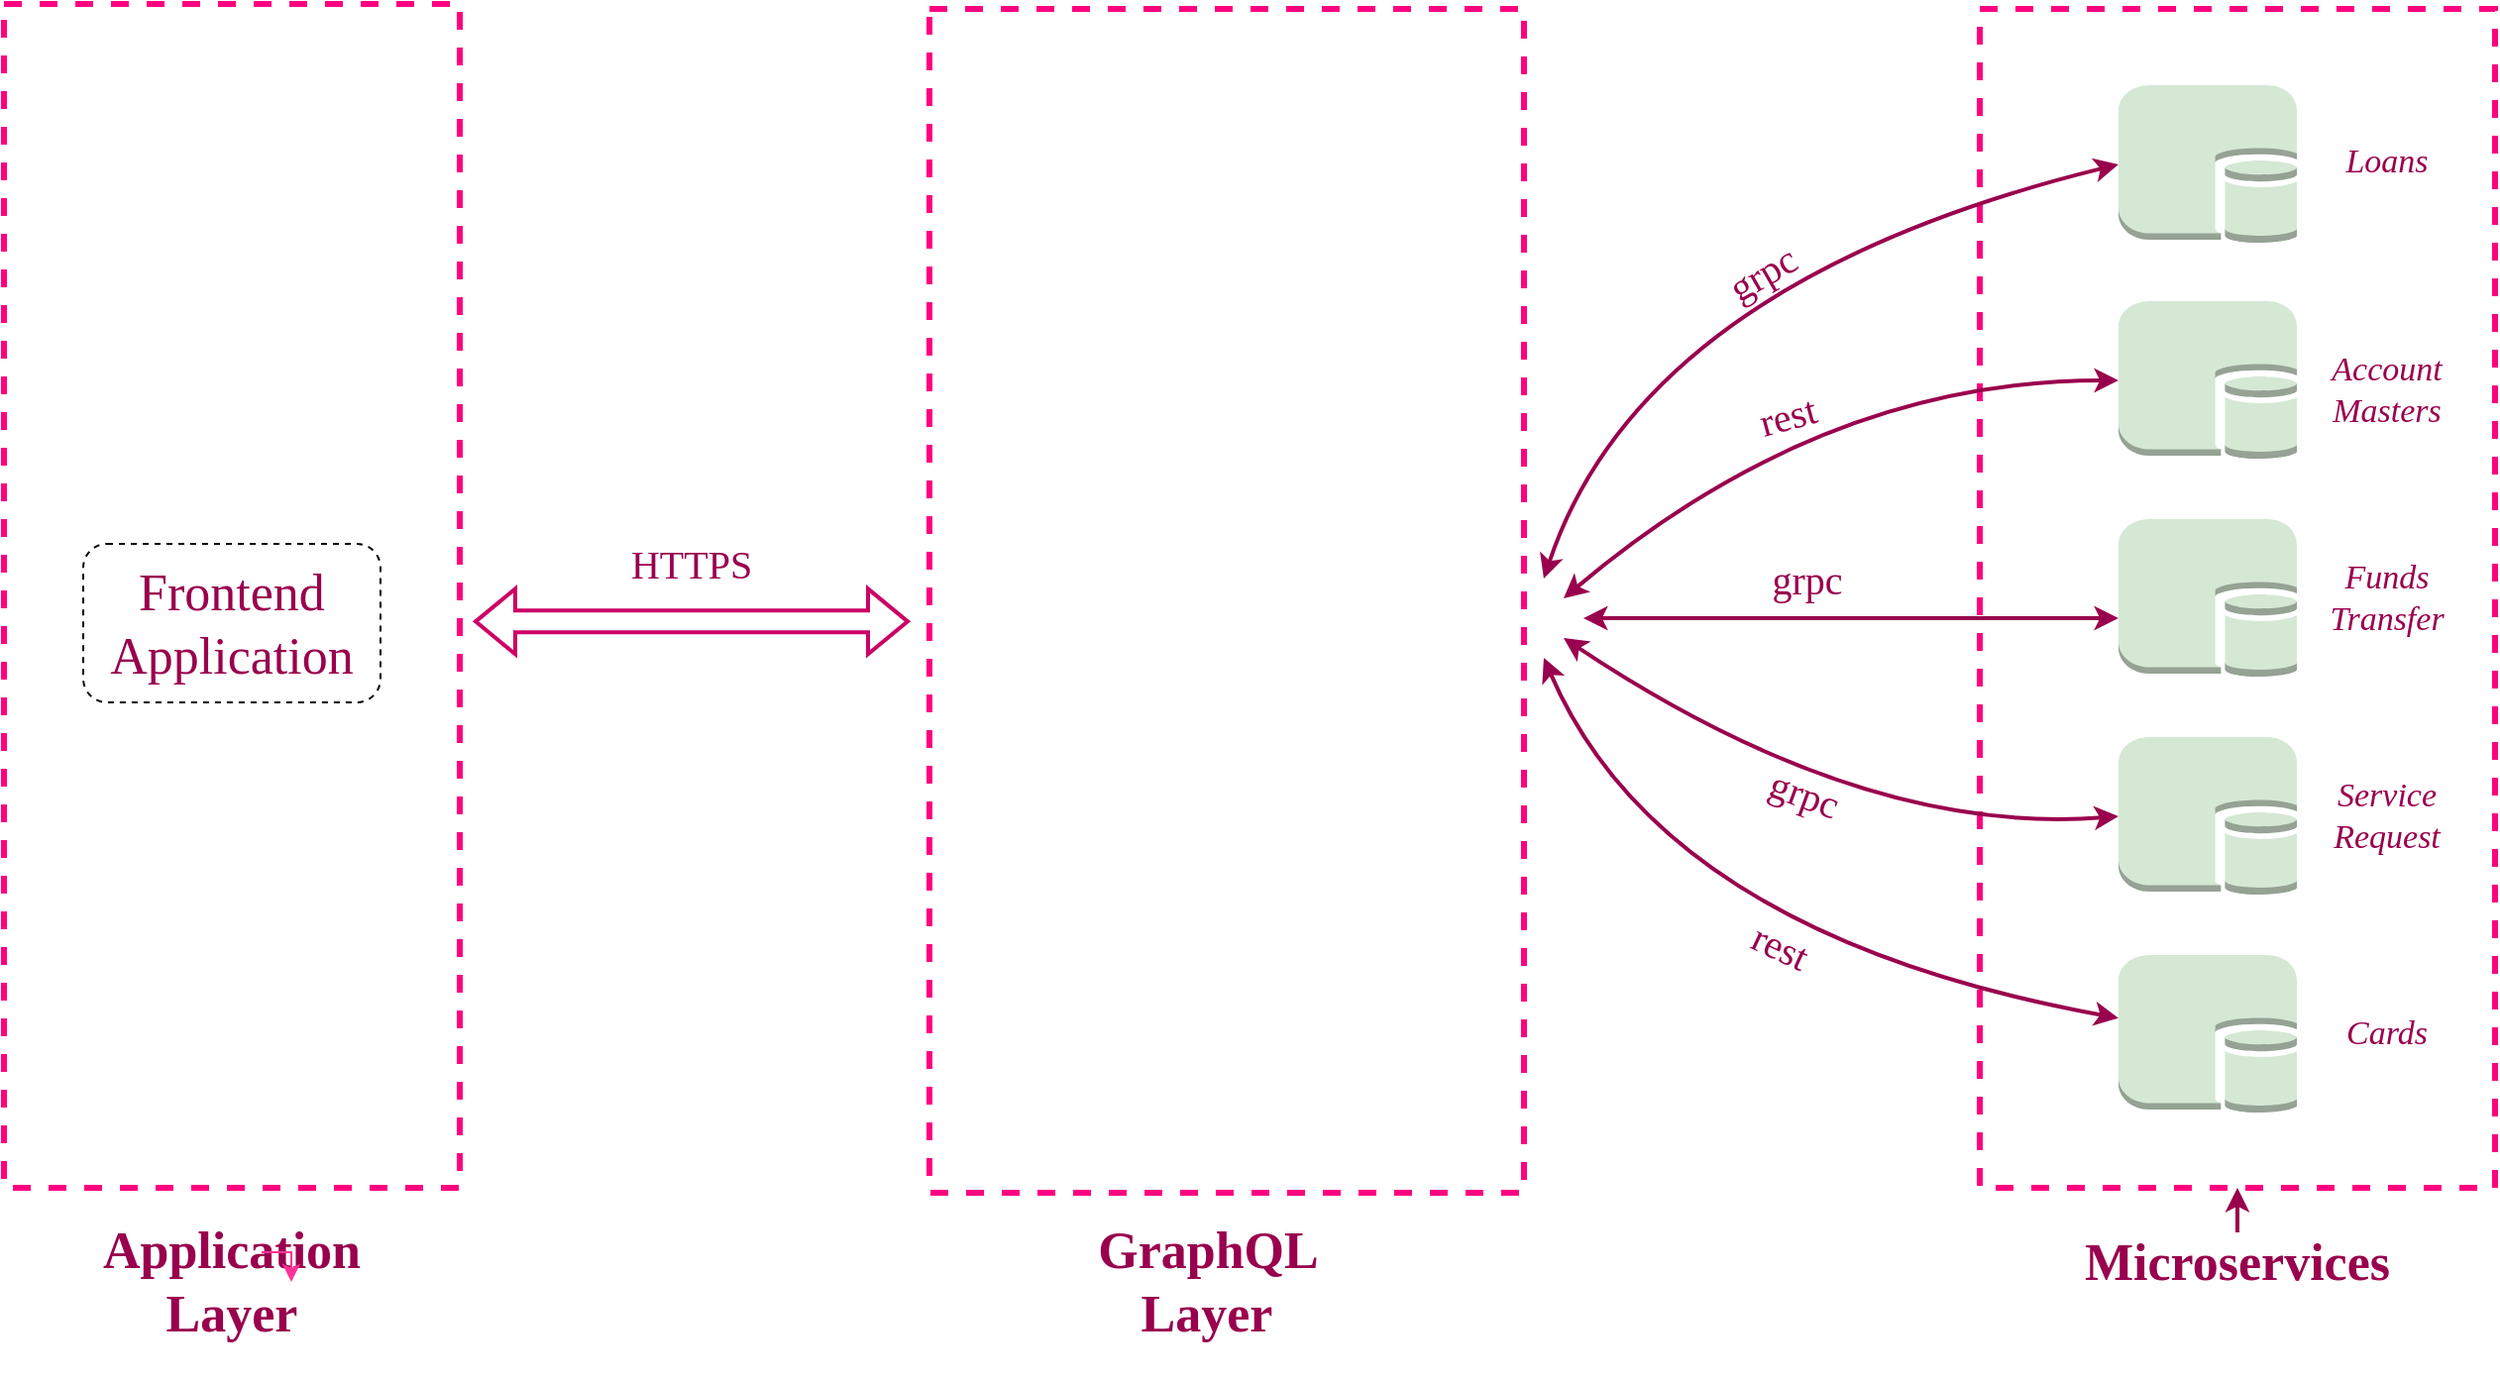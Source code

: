 <mxfile version="20.0.1" type="github" pages="4">
  <diagram id="vRsPocj77_2FEiKNVlzF" name="Top Architecture">
    <mxGraphModel dx="2428" dy="1987" grid="1" gridSize="10" guides="1" tooltips="1" connect="1" arrows="1" fold="1" page="1" pageScale="1" pageWidth="850" pageHeight="1100" math="0" shadow="0">
      <root>
        <mxCell id="0" />
        <mxCell id="1" parent="0" />
        <mxCell id="CYnxBcoMD72s8sqLq3w8-22" value="" style="rounded=0;whiteSpace=wrap;html=1;fontFamily=Tahoma;fontSize=17;fontColor=#99004D;fillColor=none;dashed=1;strokeWidth=3;strokeColor=#FF0080;" vertex="1" parent="1">
          <mxGeometry x="560" y="2.5" width="260" height="595" as="geometry" />
        </mxCell>
        <mxCell id="CYnxBcoMD72s8sqLq3w8-30" value="" style="rounded=0;whiteSpace=wrap;html=1;dashed=1;fontFamily=Tahoma;fontSize=26;fontColor=#99004D;fillColor=none;strokeColor=#FF0080;strokeWidth=3;" vertex="1" parent="1">
          <mxGeometry x="-437" width="230" height="597.5" as="geometry" />
        </mxCell>
        <mxCell id="CYnxBcoMD72s8sqLq3w8-26" value="" style="rounded=0;whiteSpace=wrap;html=1;dashed=1;fontFamily=Tahoma;fontSize=26;fontColor=#99004D;fillColor=none;strokeColor=#FF0080;strokeWidth=3;" vertex="1" parent="1">
          <mxGeometry x="30" y="2.5" width="300" height="597.5" as="geometry" />
        </mxCell>
        <mxCell id="CYnxBcoMD72s8sqLq3w8-9" value="" style="outlineConnect=0;dashed=0;verticalLabelPosition=bottom;verticalAlign=top;align=center;html=1;shape=mxgraph.aws3.db_on_instance;fillColor=#d5e8d4;strokeColor=#82b366;" vertex="1" parent="1">
          <mxGeometry x="630" y="150" width="90" height="80" as="geometry" />
        </mxCell>
        <mxCell id="CYnxBcoMD72s8sqLq3w8-2" value="" style="outlineConnect=0;dashed=0;verticalLabelPosition=bottom;verticalAlign=top;align=center;html=1;shape=mxgraph.aws3.db_on_instance;fillColor=#d5e8d4;strokeColor=#82b366;" vertex="1" parent="1">
          <mxGeometry x="630" y="260" width="90" height="80" as="geometry" />
        </mxCell>
        <mxCell id="CYnxBcoMD72s8sqLq3w8-3" value="&lt;div style=&quot;font-size: 17px;&quot;&gt;&lt;span style=&quot;font-size: 17px;&quot;&gt;Account &lt;br style=&quot;font-size: 17px;&quot;&gt;&lt;/span&gt;&lt;/div&gt;&lt;div style=&quot;font-size: 17px;&quot;&gt;&lt;span style=&quot;font-size: 17px;&quot;&gt;Masters&lt;br style=&quot;font-size: 17px;&quot;&gt;&lt;/span&gt;&lt;/div&gt;" style="text;html=1;align=center;verticalAlign=middle;resizable=0;points=[];autosize=1;strokeColor=none;fillColor=none;fontStyle=2;fontFamily=Tahoma;fontSize=17;fontColor=#99004D;" vertex="1" parent="1">
          <mxGeometry x="725" y="170" width="80" height="50" as="geometry" />
        </mxCell>
        <mxCell id="CYnxBcoMD72s8sqLq3w8-7" value="" style="outlineConnect=0;dashed=0;verticalLabelPosition=bottom;verticalAlign=top;align=center;html=1;shape=mxgraph.aws3.db_on_instance;fillColor=#d5e8d4;strokeColor=#82b366;" vertex="1" parent="1">
          <mxGeometry x="630" y="41" width="90" height="80" as="geometry" />
        </mxCell>
        <mxCell id="CYnxBcoMD72s8sqLq3w8-8" value="&lt;div style=&quot;font-size: 17px;&quot;&gt;&lt;span style=&quot;font-size: 17px;&quot;&gt;Funds&lt;/span&gt;&lt;/div&gt;&lt;div style=&quot;font-size: 17px;&quot;&gt;&lt;span style=&quot;font-size: 17px;&quot;&gt;Transfer&lt;br style=&quot;font-size: 17px;&quot;&gt;&lt;/span&gt;&lt;/div&gt;" style="text;html=1;align=center;verticalAlign=middle;resizable=0;points=[];autosize=1;strokeColor=none;fillColor=none;fontStyle=2;fontFamily=Tahoma;fontSize=17;fontColor=#99004D;" vertex="1" parent="1">
          <mxGeometry x="725" y="275" width="80" height="50" as="geometry" />
        </mxCell>
        <mxCell id="CYnxBcoMD72s8sqLq3w8-10" value="" style="outlineConnect=0;dashed=0;verticalLabelPosition=bottom;verticalAlign=top;align=center;html=1;shape=mxgraph.aws3.db_on_instance;fillColor=#d5e8d4;strokeColor=#82b366;" vertex="1" parent="1">
          <mxGeometry x="630" y="370" width="90" height="80" as="geometry" />
        </mxCell>
        <mxCell id="CYnxBcoMD72s8sqLq3w8-11" value="" style="outlineConnect=0;dashed=0;verticalLabelPosition=bottom;verticalAlign=top;align=center;html=1;shape=mxgraph.aws3.db_on_instance;fillColor=#d5e8d4;strokeColor=#82b366;" vertex="1" parent="1">
          <mxGeometry x="630" y="480" width="90" height="80" as="geometry" />
        </mxCell>
        <mxCell id="CYnxBcoMD72s8sqLq3w8-12" value="Loans" style="text;html=1;align=center;verticalAlign=middle;resizable=0;points=[];autosize=1;strokeColor=none;fillColor=none;fontStyle=2;fontFamily=Tahoma;fontSize=17;fontColor=#99004D;" vertex="1" parent="1">
          <mxGeometry x="735" y="65" width="60" height="30" as="geometry" />
        </mxCell>
        <mxCell id="CYnxBcoMD72s8sqLq3w8-13" value="&lt;div style=&quot;font-size: 17px;&quot;&gt;&lt;span style=&quot;font-size: 17px;&quot;&gt;Service &lt;br style=&quot;font-size: 17px;&quot;&gt;&lt;/span&gt;&lt;/div&gt;&lt;div style=&quot;font-size: 17px;&quot;&gt;&lt;span style=&quot;font-size: 17px;&quot;&gt;Request&lt;/span&gt;&lt;/div&gt;" style="text;html=1;align=center;verticalAlign=middle;resizable=0;points=[];autosize=1;strokeColor=none;fillColor=none;fontStyle=2;fontFamily=Tahoma;fontSize=17;fontColor=#99004D;" vertex="1" parent="1">
          <mxGeometry x="725" y="385" width="80" height="50" as="geometry" />
        </mxCell>
        <mxCell id="CYnxBcoMD72s8sqLq3w8-14" value="&lt;span style=&quot;font-size: 17px;&quot;&gt;Cards&lt;/span&gt;" style="text;html=1;align=center;verticalAlign=middle;resizable=0;points=[];autosize=1;strokeColor=none;fillColor=none;fontStyle=2;fontFamily=Tahoma;fontSize=17;fontColor=#99004D;" vertex="1" parent="1">
          <mxGeometry x="735" y="505" width="60" height="30" as="geometry" />
        </mxCell>
        <mxCell id="CYnxBcoMD72s8sqLq3w8-16" value="" style="shape=image;verticalLabelPosition=bottom;labelBackgroundColor=default;verticalAlign=top;aspect=fixed;imageAspect=0;image=https://www.kindpng.com/picc/m/250-2500982_apollo-graphql-logo-hd-png-download.png;" vertex="1" parent="1">
          <mxGeometry x="55" y="270" width="258.48" height="85" as="geometry" />
        </mxCell>
        <mxCell id="CYnxBcoMD72s8sqLq3w8-28" value="" style="edgeStyle=orthogonalEdgeStyle;rounded=0;orthogonalLoop=1;jettySize=auto;html=1;fontFamily=Tahoma;fontSize=26;fontColor=#99004D;strokeColor=#99004D;fillColor=#FFFFFF;strokeWidth=2;" edge="1" parent="1" source="CYnxBcoMD72s8sqLq3w8-23" target="CYnxBcoMD72s8sqLq3w8-22">
          <mxGeometry relative="1" as="geometry" />
        </mxCell>
        <mxCell id="CYnxBcoMD72s8sqLq3w8-23" value="&lt;h1 style=&quot;font-size: 26px;&quot;&gt;&lt;font style=&quot;font-size: 26px;&quot;&gt;Microservices&lt;/font&gt;&lt;/h1&gt;" style="text;html=1;strokeColor=none;fillColor=none;align=center;verticalAlign=middle;whiteSpace=wrap;rounded=0;dashed=1;fontFamily=Tahoma;fontSize=17;fontColor=#99004D;" vertex="1" parent="1">
          <mxGeometry x="660" y="620" width="60" height="30" as="geometry" />
        </mxCell>
        <mxCell id="CYnxBcoMD72s8sqLq3w8-24" value="&lt;div&gt;Frontend&lt;/div&gt;&lt;div&gt;Application&lt;br&gt;&lt;/div&gt;" style="rounded=1;whiteSpace=wrap;html=1;dashed=1;fontFamily=Tahoma;fontSize=26;fontColor=#99004D;fillColor=none;" vertex="1" parent="1">
          <mxGeometry x="-397" y="272.5" width="150" height="80" as="geometry" />
        </mxCell>
        <mxCell id="CYnxBcoMD72s8sqLq3w8-29" value="&lt;h1 style=&quot;font-size: 26px;&quot;&gt;&lt;font style=&quot;font-size: 26px;&quot;&gt;GraphQL Layer&lt;br&gt;&lt;/font&gt;&lt;/h1&gt;" style="text;html=1;strokeColor=none;fillColor=none;align=center;verticalAlign=middle;whiteSpace=wrap;rounded=0;dashed=1;fontFamily=Tahoma;fontSize=17;fontColor=#99004D;" vertex="1" parent="1">
          <mxGeometry x="140" y="630" width="60" height="30" as="geometry" />
        </mxCell>
        <mxCell id="CYnxBcoMD72s8sqLq3w8-31" value="" style="shape=flexArrow;endArrow=classic;startArrow=classic;html=1;rounded=0;fontFamily=Tahoma;fontSize=12;fontColor=#FF0080;fillColor=none;strokeColor=#CC0066;gradientColor=none;strokeWidth=2;" edge="1" parent="1">
          <mxGeometry width="100" height="100" relative="1" as="geometry">
            <mxPoint x="-200" y="311.67" as="sourcePoint" />
            <mxPoint x="20" y="311.67" as="targetPoint" />
          </mxGeometry>
        </mxCell>
        <mxCell id="CYnxBcoMD72s8sqLq3w8-32" value="&lt;h1 style=&quot;font-size: 26px;&quot;&gt;&lt;font style=&quot;font-size: 26px;&quot;&gt;Application Layer&lt;/font&gt;&lt;/h1&gt;" style="text;html=1;strokeColor=none;fillColor=none;align=center;verticalAlign=middle;whiteSpace=wrap;rounded=0;dashed=1;fontFamily=Tahoma;fontSize=17;fontColor=#99004D;" vertex="1" parent="1">
          <mxGeometry x="-352" y="630" width="60" height="30" as="geometry" />
        </mxCell>
        <mxCell id="CYnxBcoMD72s8sqLq3w8-33" style="edgeStyle=orthogonalEdgeStyle;rounded=0;orthogonalLoop=1;jettySize=auto;html=1;exitX=0.75;exitY=0;exitDx=0;exitDy=0;entryX=1;entryY=0.5;entryDx=0;entryDy=0;fontFamily=Tahoma;fontSize=26;fontColor=#99004D;strokeColor=#FF3399;fillColor=#FFFFFF;" edge="1" parent="1" source="CYnxBcoMD72s8sqLq3w8-32" target="CYnxBcoMD72s8sqLq3w8-32">
          <mxGeometry relative="1" as="geometry" />
        </mxCell>
        <mxCell id="CYnxBcoMD72s8sqLq3w8-34" value="" style="endArrow=classic;startArrow=classic;html=1;fontFamily=Tahoma;fontSize=26;fontColor=#99004D;strokeColor=#99004D;fillColor=#FFFFFF;curved=1;entryX=0;entryY=0.5;entryDx=0;entryDy=0;entryPerimeter=0;strokeWidth=2;" edge="1" parent="1" target="CYnxBcoMD72s8sqLq3w8-7">
          <mxGeometry width="50" height="50" relative="1" as="geometry">
            <mxPoint x="340" y="290" as="sourcePoint" />
            <mxPoint x="550" y="100" as="targetPoint" />
            <Array as="points">
              <mxPoint x="390" y="140" />
            </Array>
          </mxGeometry>
        </mxCell>
        <mxCell id="CYnxBcoMD72s8sqLq3w8-36" value="" style="endArrow=classic;startArrow=classic;html=1;fontFamily=Tahoma;fontSize=26;fontColor=#99004D;strokeColor=#99004D;fillColor=#FFFFFF;curved=1;entryX=0;entryY=0.5;entryDx=0;entryDy=0;entryPerimeter=0;strokeWidth=2;" edge="1" parent="1" target="CYnxBcoMD72s8sqLq3w8-9">
          <mxGeometry width="50" height="50" relative="1" as="geometry">
            <mxPoint x="350" y="300" as="sourcePoint" />
            <mxPoint x="550" y="200" as="targetPoint" />
            <Array as="points">
              <mxPoint x="480" y="190" />
            </Array>
          </mxGeometry>
        </mxCell>
        <mxCell id="CYnxBcoMD72s8sqLq3w8-37" value="" style="endArrow=classic;startArrow=classic;html=1;rounded=0;fontFamily=Tahoma;fontSize=26;fontColor=#99004D;strokeColor=#99004D;fillColor=#FFFFFF;entryX=0;entryY=0.625;entryDx=0;entryDy=0;entryPerimeter=0;strokeWidth=2;" edge="1" parent="1" target="CYnxBcoMD72s8sqLq3w8-2">
          <mxGeometry width="50" height="50" relative="1" as="geometry">
            <mxPoint x="360" y="310" as="sourcePoint" />
            <mxPoint x="550" y="310" as="targetPoint" />
          </mxGeometry>
        </mxCell>
        <mxCell id="CYnxBcoMD72s8sqLq3w8-38" value="" style="endArrow=classic;startArrow=classic;html=1;fontFamily=Tahoma;fontSize=26;fontColor=#99004D;strokeColor=#99004D;fillColor=#FFFFFF;entryX=0;entryY=0.5;entryDx=0;entryDy=0;entryPerimeter=0;curved=1;strokeWidth=2;" edge="1" parent="1" target="CYnxBcoMD72s8sqLq3w8-10">
          <mxGeometry width="50" height="50" relative="1" as="geometry">
            <mxPoint x="350" y="320" as="sourcePoint" />
            <mxPoint x="550" y="410" as="targetPoint" />
            <Array as="points">
              <mxPoint x="500" y="420" />
            </Array>
          </mxGeometry>
        </mxCell>
        <mxCell id="CYnxBcoMD72s8sqLq3w8-39" value="" style="endArrow=classic;startArrow=classic;html=1;fontFamily=Tahoma;fontSize=26;fontColor=#99004D;strokeColor=#99004D;fillColor=#FFFFFF;curved=1;strokeWidth=2;" edge="1" parent="1" target="CYnxBcoMD72s8sqLq3w8-11">
          <mxGeometry width="50" height="50" relative="1" as="geometry">
            <mxPoint x="340" y="330" as="sourcePoint" />
            <mxPoint x="550" y="500" as="targetPoint" />
            <Array as="points">
              <mxPoint x="400" y="470" />
            </Array>
          </mxGeometry>
        </mxCell>
        <mxCell id="CYnxBcoMD72s8sqLq3w8-41" value="grpc" style="text;html=1;strokeColor=none;fillColor=none;align=center;verticalAlign=middle;whiteSpace=wrap;rounded=0;dashed=1;fontFamily=Tahoma;fontSize=20;fontColor=#99004D;rotation=-30;" vertex="1" parent="1">
          <mxGeometry x="420" y="120" width="60" height="30" as="geometry" />
        </mxCell>
        <mxCell id="CYnxBcoMD72s8sqLq3w8-42" value="grpc" style="text;html=1;strokeColor=none;fillColor=none;align=center;verticalAlign=middle;whiteSpace=wrap;rounded=0;dashed=1;fontFamily=Tahoma;fontSize=20;fontColor=#99004D;rotation=0;" vertex="1" parent="1">
          <mxGeometry x="443" y="275" width="60" height="30" as="geometry" />
        </mxCell>
        <mxCell id="CYnxBcoMD72s8sqLq3w8-43" value="grpc" style="text;html=1;strokeColor=none;fillColor=none;align=center;verticalAlign=middle;whiteSpace=wrap;rounded=0;dashed=1;fontFamily=Tahoma;fontSize=20;fontColor=#99004D;rotation=20;" vertex="1" parent="1">
          <mxGeometry x="442" y="383" width="60" height="30" as="geometry" />
        </mxCell>
        <mxCell id="CYnxBcoMD72s8sqLq3w8-46" value="rest" style="text;html=1;strokeColor=none;fillColor=none;align=center;verticalAlign=middle;whiteSpace=wrap;rounded=0;dashed=1;fontFamily=Tahoma;fontSize=20;fontColor=#99004D;rotation=-15;" vertex="1" parent="1">
          <mxGeometry x="433" y="192" width="60" height="30" as="geometry" />
        </mxCell>
        <mxCell id="CYnxBcoMD72s8sqLq3w8-48" value="rest" style="text;html=1;strokeColor=none;fillColor=none;align=center;verticalAlign=middle;whiteSpace=wrap;rounded=0;dashed=1;fontFamily=Tahoma;fontSize=20;fontColor=#99004D;rotation=25;" vertex="1" parent="1">
          <mxGeometry x="430" y="460" width="60" height="30" as="geometry" />
        </mxCell>
        <mxCell id="CYnxBcoMD72s8sqLq3w8-51" value="HTTPS" style="text;html=1;strokeColor=none;fillColor=none;align=center;verticalAlign=middle;whiteSpace=wrap;rounded=0;dashed=1;fontFamily=Tahoma;fontSize=20;fontColor=#99004D;" vertex="1" parent="1">
          <mxGeometry x="-120" y="267" width="60" height="30" as="geometry" />
        </mxCell>
      </root>
    </mxGraphModel>
  </diagram>
  <diagram id="tWN6ITL1jaFZWvNV8QjN" name="Frontend">
    <mxGraphModel dx="1335" dy="751" grid="1" gridSize="10" guides="1" tooltips="1" connect="1" arrows="1" fold="1" page="1" pageScale="1" pageWidth="827" pageHeight="1169" math="0" shadow="0">
      <root>
        <mxCell id="0" />
        <mxCell id="1" parent="0" />
        <mxCell id="mEwxDdKx8X9GUq1SJ9Rs-1" value="" style="rounded=0;whiteSpace=wrap;html=1;" vertex="1" parent="1">
          <mxGeometry x="940" y="5" width="750" height="370" as="geometry" />
        </mxCell>
        <mxCell id="mEwxDdKx8X9GUq1SJ9Rs-2" value="" style="endArrow=none;html=1;rounded=0;entryX=-0.003;entryY=0.103;entryDx=0;entryDy=0;entryPerimeter=0;exitX=1;exitY=0.108;exitDx=0;exitDy=0;exitPerimeter=0;" edge="1" parent="1" source="mEwxDdKx8X9GUq1SJ9Rs-1" target="mEwxDdKx8X9GUq1SJ9Rs-1">
          <mxGeometry width="50" height="50" relative="1" as="geometry">
            <mxPoint x="400" y="220" as="sourcePoint" />
            <mxPoint x="450" y="170" as="targetPoint" />
          </mxGeometry>
        </mxCell>
        <mxCell id="mEwxDdKx8X9GUq1SJ9Rs-5" value="Customer Overview" style="text;html=1;strokeColor=none;fillColor=none;align=center;verticalAlign=middle;whiteSpace=wrap;rounded=0;fontStyle=1" vertex="1" parent="1">
          <mxGeometry x="50" y="25" width="120" height="30" as="geometry" />
        </mxCell>
        <mxCell id="mEwxDdKx8X9GUq1SJ9Rs-6" value="Transactions" style="text;html=1;strokeColor=none;fillColor=none;align=center;verticalAlign=middle;whiteSpace=wrap;rounded=0;" vertex="1" parent="1">
          <mxGeometry x="330" y="25" width="120" height="30" as="geometry" />
        </mxCell>
        <mxCell id="mEwxDdKx8X9GUq1SJ9Rs-7" value="Services" style="text;html=1;strokeColor=none;fillColor=none;align=center;verticalAlign=middle;whiteSpace=wrap;rounded=0;" vertex="1" parent="1">
          <mxGeometry x="580" y="25" width="120" height="30" as="geometry" />
        </mxCell>
        <mxCell id="mEwxDdKx8X9GUq1SJ9Rs-8" value="" style="rounded=1;whiteSpace=wrap;html=1;" vertex="1" parent="1">
          <mxGeometry x="50" y="75" width="335" height="195" as="geometry" />
        </mxCell>
        <mxCell id="mEwxDdKx8X9GUq1SJ9Rs-9" value="Personal Information" style="text;html=1;align=center;verticalAlign=middle;resizable=0;points=[];autosize=1;strokeColor=none;fillColor=none;" vertex="1" parent="1">
          <mxGeometry x="155" y="85" width="125" height="20" as="geometry" />
        </mxCell>
        <mxCell id="mEwxDdKx8X9GUq1SJ9Rs-10" value="" style="endArrow=none;html=1;rounded=0;" edge="1" parent="1">
          <mxGeometry width="50" height="50" relative="1" as="geometry">
            <mxPoint x="50" y="110" as="sourcePoint" />
            <mxPoint x="385" y="110" as="targetPoint" />
          </mxGeometry>
        </mxCell>
        <mxCell id="mEwxDdKx8X9GUq1SJ9Rs-11" value="Name:" style="text;html=1;align=center;verticalAlign=middle;resizable=0;points=[];autosize=1;strokeColor=none;fillColor=none;" vertex="1" parent="1">
          <mxGeometry x="80" y="125" width="50" height="20" as="geometry" />
        </mxCell>
        <mxCell id="mEwxDdKx8X9GUq1SJ9Rs-12" value="Age:" style="text;html=1;strokeColor=none;fillColor=none;align=center;verticalAlign=middle;whiteSpace=wrap;rounded=0;" vertex="1" parent="1">
          <mxGeometry x="70" y="140" width="60" height="30" as="geometry" />
        </mxCell>
        <mxCell id="mEwxDdKx8X9GUq1SJ9Rs-13" value="Sex:" style="text;html=1;strokeColor=none;fillColor=none;align=center;verticalAlign=middle;whiteSpace=wrap;rounded=0;" vertex="1" parent="1">
          <mxGeometry x="70" y="165" width="60" height="30" as="geometry" />
        </mxCell>
        <mxCell id="mEwxDdKx8X9GUq1SJ9Rs-14" value="DoB:" style="text;html=1;strokeColor=none;fillColor=none;align=center;verticalAlign=middle;whiteSpace=wrap;rounded=0;" vertex="1" parent="1">
          <mxGeometry x="70" y="185" width="60" height="30" as="geometry" />
        </mxCell>
        <mxCell id="mEwxDdKx8X9GUq1SJ9Rs-15" value="National ID:" style="text;html=1;strokeColor=none;fillColor=none;align=center;verticalAlign=middle;whiteSpace=wrap;rounded=0;" vertex="1" parent="1">
          <mxGeometry x="75" y="210" width="85" height="30" as="geometry" />
        </mxCell>
        <mxCell id="mEwxDdKx8X9GUq1SJ9Rs-16" value="Address:" style="text;html=1;strokeColor=none;fillColor=none;align=center;verticalAlign=middle;whiteSpace=wrap;rounded=0;" vertex="1" parent="1">
          <mxGeometry x="80" y="235" width="60" height="30" as="geometry" />
        </mxCell>
        <mxCell id="mEwxDdKx8X9GUq1SJ9Rs-17" value="Andrew Symonds" style="text;html=1;strokeColor=none;fillColor=none;align=center;verticalAlign=middle;whiteSpace=wrap;rounded=0;" vertex="1" parent="1">
          <mxGeometry x="165" y="120" width="170" height="30" as="geometry" />
        </mxCell>
        <mxCell id="mEwxDdKx8X9GUq1SJ9Rs-18" value="50" style="text;html=1;strokeColor=none;fillColor=none;align=center;verticalAlign=middle;whiteSpace=wrap;rounded=0;" vertex="1" parent="1">
          <mxGeometry x="190" y="140" width="60" height="30" as="geometry" />
        </mxCell>
        <mxCell id="mEwxDdKx8X9GUq1SJ9Rs-19" value="Male" style="text;html=1;strokeColor=none;fillColor=none;align=center;verticalAlign=middle;whiteSpace=wrap;rounded=0;" vertex="1" parent="1">
          <mxGeometry x="195" y="160" width="60" height="30" as="geometry" />
        </mxCell>
        <mxCell id="mEwxDdKx8X9GUq1SJ9Rs-20" value="29/12/1972" style="text;html=1;strokeColor=none;fillColor=none;align=center;verticalAlign=middle;whiteSpace=wrap;rounded=0;" vertex="1" parent="1">
          <mxGeometry x="210" y="185" width="60" height="30" as="geometry" />
        </mxCell>
        <mxCell id="mEwxDdKx8X9GUq1SJ9Rs-22" value="BY*******N" style="text;html=1;strokeColor=none;fillColor=none;align=center;verticalAlign=middle;whiteSpace=wrap;rounded=0;" vertex="1" parent="1">
          <mxGeometry x="210" y="210" width="60" height="30" as="geometry" />
        </mxCell>
        <mxCell id="mEwxDdKx8X9GUq1SJ9Rs-23" value="101, Clock Tower, Gurgaon" style="text;html=1;strokeColor=none;fillColor=none;align=center;verticalAlign=middle;whiteSpace=wrap;rounded=0;" vertex="1" parent="1">
          <mxGeometry x="160" y="235" width="230" height="30" as="geometry" />
        </mxCell>
        <mxCell id="mEwxDdKx8X9GUq1SJ9Rs-24" value="" style="rounded=1;whiteSpace=wrap;html=1;" vertex="1" parent="1">
          <mxGeometry x="455" y="75" width="335" height="200" as="geometry" />
        </mxCell>
        <mxCell id="mEwxDdKx8X9GUq1SJ9Rs-25" value="Account Details" style="text;html=1;align=center;verticalAlign=middle;resizable=0;points=[];autosize=1;strokeColor=none;fillColor=none;" vertex="1" parent="1">
          <mxGeometry x="575" y="85" width="95" height="20" as="geometry" />
        </mxCell>
        <mxCell id="mEwxDdKx8X9GUq1SJ9Rs-26" value="" style="endArrow=none;html=1;rounded=0;" edge="1" parent="1">
          <mxGeometry width="50" height="50" relative="1" as="geometry">
            <mxPoint x="455" y="110" as="sourcePoint" />
            <mxPoint x="790.0" y="110" as="targetPoint" />
          </mxGeometry>
        </mxCell>
        <mxCell id="mEwxDdKx8X9GUq1SJ9Rs-27" value="Account No.:" style="text;html=1;align=center;verticalAlign=middle;resizable=0;points=[];autosize=1;strokeColor=none;fillColor=none;" vertex="1" parent="1">
          <mxGeometry x="482.5" y="122.5" width="80" height="20" as="geometry" />
        </mxCell>
        <mxCell id="mEwxDdKx8X9GUq1SJ9Rs-31" value="Rate of Interest" style="text;html=1;strokeColor=none;fillColor=none;align=center;verticalAlign=middle;whiteSpace=wrap;rounded=0;" vertex="1" parent="1">
          <mxGeometry x="475" y="177.5" width="105" height="30" as="geometry" />
        </mxCell>
        <mxCell id="mEwxDdKx8X9GUq1SJ9Rs-32" value="IFSC:" style="text;html=1;strokeColor=none;fillColor=none;align=center;verticalAlign=middle;whiteSpace=wrap;rounded=0;" vertex="1" parent="1">
          <mxGeometry x="475" y="137.5" width="60" height="30" as="geometry" />
        </mxCell>
        <mxCell id="mEwxDdKx8X9GUq1SJ9Rs-33" value="1021********34" style="text;html=1;strokeColor=none;fillColor=none;align=center;verticalAlign=middle;whiteSpace=wrap;rounded=0;" vertex="1" parent="1">
          <mxGeometry x="572.5" y="115" width="170" height="30" as="geometry" />
        </mxCell>
        <mxCell id="mEwxDdKx8X9GUq1SJ9Rs-37" value="3.5%" style="text;html=1;strokeColor=none;fillColor=none;align=center;verticalAlign=middle;whiteSpace=wrap;rounded=0;" vertex="1" parent="1">
          <mxGeometry x="612.5" y="182.5" width="60" height="30" as="geometry" />
        </mxCell>
        <mxCell id="mEwxDdKx8X9GUq1SJ9Rs-38" value="HZ002345" style="text;html=1;strokeColor=none;fillColor=none;align=center;verticalAlign=middle;whiteSpace=wrap;rounded=0;" vertex="1" parent="1">
          <mxGeometry x="532.5" y="135" width="230" height="30" as="geometry" />
        </mxCell>
        <mxCell id="mEwxDdKx8X9GUq1SJ9Rs-43" value="Balance:" style="text;html=1;strokeColor=none;fillColor=none;align=center;verticalAlign=middle;whiteSpace=wrap;rounded=0;" vertex="1" parent="1">
          <mxGeometry x="482.5" y="157.5" width="60" height="30" as="geometry" />
        </mxCell>
        <mxCell id="mEwxDdKx8X9GUq1SJ9Rs-44" value="Account Type:" style="text;html=1;strokeColor=none;fillColor=none;align=center;verticalAlign=middle;whiteSpace=wrap;rounded=0;" vertex="1" parent="1">
          <mxGeometry x="482.5" y="202.5" width="85" height="30" as="geometry" />
        </mxCell>
        <mxCell id="mEwxDdKx8X9GUq1SJ9Rs-45" value="Home branch code:" style="text;html=1;strokeColor=none;fillColor=none;align=center;verticalAlign=middle;whiteSpace=wrap;rounded=0;" vertex="1" parent="1">
          <mxGeometry x="482.5" y="227.5" width="115" height="30" as="geometry" />
        </mxCell>
        <mxCell id="mEwxDdKx8X9GUq1SJ9Rs-46" value="50,000" style="text;html=1;strokeColor=none;fillColor=none;align=center;verticalAlign=middle;whiteSpace=wrap;rounded=0;" vertex="1" parent="1">
          <mxGeometry x="612.5" y="162.5" width="60" height="30" as="geometry" />
        </mxCell>
        <mxCell id="mEwxDdKx8X9GUq1SJ9Rs-47" value="Saving Account" style="text;html=1;strokeColor=none;fillColor=none;align=center;verticalAlign=middle;whiteSpace=wrap;rounded=0;" vertex="1" parent="1">
          <mxGeometry x="602.5" y="202.5" width="115" height="30" as="geometry" />
        </mxCell>
        <mxCell id="mEwxDdKx8X9GUq1SJ9Rs-48" value="HauzKhas0023" style="text;html=1;strokeColor=none;fillColor=none;align=center;verticalAlign=middle;whiteSpace=wrap;rounded=0;" vertex="1" parent="1">
          <mxGeometry x="632.5" y="227.5" width="60" height="30" as="geometry" />
        </mxCell>
        <mxCell id="mEwxDdKx8X9GUq1SJ9Rs-49" value="" style="shape=image;html=1;verticalAlign=top;verticalLabelPosition=bottom;labelBackgroundColor=#ffffff;imageAspect=0;aspect=fixed;image=https://cdn2.iconfinder.com/data/icons/boxicons-regular-vol-3/24/bx-rupee-128.png" vertex="1" parent="1">
          <mxGeometry x="667.5" y="170" width="15" height="15" as="geometry" />
        </mxCell>
        <mxCell id="mEwxDdKx8X9GUq1SJ9Rs-52" value="&lt;b&gt;Loans&lt;/b&gt;" style="text;html=1;strokeColor=none;fillColor=none;align=center;verticalAlign=middle;whiteSpace=wrap;rounded=0;" vertex="1" parent="1">
          <mxGeometry x="50" y="300" width="60" height="30" as="geometry" />
        </mxCell>
        <mxCell id="mEwxDdKx8X9GUq1SJ9Rs-124" value="&lt;b&gt;Cards&lt;/b&gt;" style="text;html=1;strokeColor=none;fillColor=none;align=center;verticalAlign=middle;whiteSpace=wrap;rounded=0;" vertex="1" parent="1">
          <mxGeometry x="52.5" y="595" width="60" height="30" as="geometry" />
        </mxCell>
        <mxCell id="mEwxDdKx8X9GUq1SJ9Rs-125" value="" style="rounded=1;whiteSpace=wrap;html=1;" vertex="1" parent="1">
          <mxGeometry x="52.5" y="645" width="335" height="180" as="geometry" />
        </mxCell>
        <mxCell id="mEwxDdKx8X9GUq1SJ9Rs-126" value="Credit Card" style="text;html=1;align=center;verticalAlign=middle;resizable=0;points=[];autosize=1;strokeColor=none;fillColor=none;" vertex="1" parent="1">
          <mxGeometry x="183.5" y="655" width="75" height="20" as="geometry" />
        </mxCell>
        <mxCell id="mEwxDdKx8X9GUq1SJ9Rs-127" value="" style="endArrow=none;html=1;rounded=0;" edge="1" parent="1">
          <mxGeometry width="50" height="50" relative="1" as="geometry">
            <mxPoint x="52.5" y="680" as="sourcePoint" />
            <mxPoint x="387.5" y="680" as="targetPoint" />
          </mxGeometry>
        </mxCell>
        <mxCell id="mEwxDdKx8X9GUq1SJ9Rs-128" value="EMI:" style="text;html=1;align=center;verticalAlign=middle;resizable=0;points=[];autosize=1;strokeColor=none;fillColor=none;" vertex="1" parent="1">
          <mxGeometry x="88.5" y="695" width="40" height="20" as="geometry" />
        </mxCell>
        <mxCell id="mEwxDdKx8X9GUq1SJ9Rs-129" value="Tenure" style="text;html=1;strokeColor=none;fillColor=none;align=center;verticalAlign=middle;whiteSpace=wrap;rounded=0;" vertex="1" parent="1">
          <mxGeometry x="82.5" y="710" width="60" height="30" as="geometry" />
        </mxCell>
        <mxCell id="mEwxDdKx8X9GUq1SJ9Rs-130" value="Interest" style="text;html=1;strokeColor=none;fillColor=none;align=center;verticalAlign=middle;whiteSpace=wrap;rounded=0;" vertex="1" parent="1">
          <mxGeometry x="85" y="735" width="60" height="30" as="geometry" />
        </mxCell>
        <mxCell id="mEwxDdKx8X9GUq1SJ9Rs-131" value="DoB:" style="text;html=1;strokeColor=none;fillColor=none;align=center;verticalAlign=middle;whiteSpace=wrap;rounded=0;" vertex="1" parent="1">
          <mxGeometry x="80" y="760" width="60" height="30" as="geometry" />
        </mxCell>
        <mxCell id="mEwxDdKx8X9GUq1SJ9Rs-132" value="Payable Amount" style="text;html=1;strokeColor=none;fillColor=none;align=center;verticalAlign=middle;whiteSpace=wrap;rounded=0;" vertex="1" parent="1">
          <mxGeometry x="88.5" y="785" width="97.5" height="30" as="geometry" />
        </mxCell>
        <mxCell id="mEwxDdKx8X9GUq1SJ9Rs-133" value="40,000" style="text;html=1;strokeColor=none;fillColor=none;align=center;verticalAlign=middle;whiteSpace=wrap;rounded=0;" vertex="1" parent="1">
          <mxGeometry x="170" y="690" width="170" height="30" as="geometry" />
        </mxCell>
        <mxCell id="mEwxDdKx8X9GUq1SJ9Rs-134" value="4 years" style="text;html=1;strokeColor=none;fillColor=none;align=center;verticalAlign=middle;whiteSpace=wrap;rounded=0;" vertex="1" parent="1">
          <mxGeometry x="225" y="710" width="60" height="30" as="geometry" />
        </mxCell>
        <mxCell id="mEwxDdKx8X9GUq1SJ9Rs-135" value="7%" style="text;html=1;strokeColor=none;fillColor=none;align=center;verticalAlign=middle;whiteSpace=wrap;rounded=0;" vertex="1" parent="1">
          <mxGeometry x="215" y="735" width="60" height="30" as="geometry" />
        </mxCell>
        <mxCell id="mEwxDdKx8X9GUq1SJ9Rs-136" value="29/12/1972" style="text;html=1;strokeColor=none;fillColor=none;align=center;verticalAlign=middle;whiteSpace=wrap;rounded=0;" vertex="1" parent="1">
          <mxGeometry x="235" y="760" width="60" height="30" as="geometry" />
        </mxCell>
        <mxCell id="mEwxDdKx8X9GUq1SJ9Rs-137" value="5,00,000" style="text;html=1;strokeColor=none;fillColor=none;align=center;verticalAlign=middle;whiteSpace=wrap;rounded=0;" vertex="1" parent="1">
          <mxGeometry x="230" y="785" width="60" height="30" as="geometry" />
        </mxCell>
        <mxCell id="mEwxDdKx8X9GUq1SJ9Rs-165" value="Loans" style="shape=table;startSize=30;container=1;collapsible=0;childLayout=tableLayout;fontStyle=1;align=center;swimlaneFillColor=default;rounded=1;" vertex="1" parent="1">
          <mxGeometry x="65" y="355" width="730" height="190" as="geometry" />
        </mxCell>
        <mxCell id="mEwxDdKx8X9GUq1SJ9Rs-184" style="shape=tableRow;horizontal=0;startSize=0;swimlaneHead=0;swimlaneBody=0;top=0;left=0;bottom=0;right=0;collapsible=0;dropTarget=0;fillColor=none;points=[[0,0.5],[1,0.5]];portConstraint=eastwest;" vertex="1" parent="mEwxDdKx8X9GUq1SJ9Rs-165">
          <mxGeometry y="30" width="730" height="40" as="geometry" />
        </mxCell>
        <mxCell id="mEwxDdKx8X9GUq1SJ9Rs-185" style="shape=partialRectangle;html=1;whiteSpace=wrap;connectable=0;fillColor=none;top=0;left=0;bottom=0;right=0;overflow=hidden;" vertex="1" parent="mEwxDdKx8X9GUq1SJ9Rs-184">
          <mxGeometry width="146" height="40" as="geometry">
            <mxRectangle width="146" height="40" as="alternateBounds" />
          </mxGeometry>
        </mxCell>
        <mxCell id="mEwxDdKx8X9GUq1SJ9Rs-186" value="&lt;b&gt;EMI&lt;/b&gt;" style="shape=partialRectangle;html=1;whiteSpace=wrap;connectable=0;fillColor=none;top=0;left=0;bottom=0;right=0;overflow=hidden;" vertex="1" parent="mEwxDdKx8X9GUq1SJ9Rs-184">
          <mxGeometry x="146" width="146" height="40" as="geometry">
            <mxRectangle width="146" height="40" as="alternateBounds" />
          </mxGeometry>
        </mxCell>
        <mxCell id="mEwxDdKx8X9GUq1SJ9Rs-187" value="&lt;b&gt;Tenure&lt;/b&gt;" style="shape=partialRectangle;html=1;whiteSpace=wrap;connectable=0;fillColor=none;top=0;left=0;bottom=0;right=0;overflow=hidden;" vertex="1" parent="mEwxDdKx8X9GUq1SJ9Rs-184">
          <mxGeometry x="292" width="145" height="40" as="geometry">
            <mxRectangle width="145" height="40" as="alternateBounds" />
          </mxGeometry>
        </mxCell>
        <mxCell id="mEwxDdKx8X9GUq1SJ9Rs-188" value="&lt;b&gt;Interest&lt;/b&gt;" style="shape=partialRectangle;html=1;whiteSpace=wrap;connectable=0;fillColor=none;top=0;left=0;bottom=0;right=0;overflow=hidden;" vertex="1" parent="mEwxDdKx8X9GUq1SJ9Rs-184">
          <mxGeometry x="437" width="147" height="40" as="geometry">
            <mxRectangle width="147" height="40" as="alternateBounds" />
          </mxGeometry>
        </mxCell>
        <mxCell id="mEwxDdKx8X9GUq1SJ9Rs-189" value="&lt;b&gt;Payable Amt&lt;/b&gt;" style="shape=partialRectangle;html=1;whiteSpace=wrap;connectable=0;fillColor=none;top=0;left=0;bottom=0;right=0;overflow=hidden;" vertex="1" parent="mEwxDdKx8X9GUq1SJ9Rs-184">
          <mxGeometry x="584" width="146" height="40" as="geometry">
            <mxRectangle width="146" height="40" as="alternateBounds" />
          </mxGeometry>
        </mxCell>
        <mxCell id="mEwxDdKx8X9GUq1SJ9Rs-166" value="" style="shape=tableRow;horizontal=0;startSize=0;swimlaneHead=0;swimlaneBody=0;top=0;left=0;bottom=0;right=0;collapsible=0;dropTarget=0;fillColor=none;points=[[0,0.5],[1,0.5]];portConstraint=eastwest;" vertex="1" parent="mEwxDdKx8X9GUq1SJ9Rs-165">
          <mxGeometry y="70" width="730" height="40" as="geometry" />
        </mxCell>
        <mxCell id="mEwxDdKx8X9GUq1SJ9Rs-181" value="Mobile" style="shape=partialRectangle;html=1;whiteSpace=wrap;connectable=0;fillColor=none;top=0;left=0;bottom=0;right=0;overflow=hidden;" vertex="1" parent="mEwxDdKx8X9GUq1SJ9Rs-166">
          <mxGeometry width="146" height="40" as="geometry">
            <mxRectangle width="146" height="40" as="alternateBounds" />
          </mxGeometry>
        </mxCell>
        <mxCell id="mEwxDdKx8X9GUq1SJ9Rs-178" value="4,000" style="shape=partialRectangle;html=1;whiteSpace=wrap;connectable=0;fillColor=none;top=0;left=0;bottom=0;right=0;overflow=hidden;" vertex="1" parent="mEwxDdKx8X9GUq1SJ9Rs-166">
          <mxGeometry x="146" width="146" height="40" as="geometry">
            <mxRectangle width="146" height="40" as="alternateBounds" />
          </mxGeometry>
        </mxCell>
        <mxCell id="mEwxDdKx8X9GUq1SJ9Rs-167" value="&amp;nbsp;4 Y&lt;span style=&quot;white-space: pre;&quot;&gt; &lt;/span&gt;" style="shape=partialRectangle;html=1;whiteSpace=wrap;connectable=0;fillColor=none;top=0;left=0;bottom=0;right=0;overflow=hidden;" vertex="1" parent="mEwxDdKx8X9GUq1SJ9Rs-166">
          <mxGeometry x="292" width="145" height="40" as="geometry">
            <mxRectangle width="145" height="40" as="alternateBounds" />
          </mxGeometry>
        </mxCell>
        <mxCell id="mEwxDdKx8X9GUq1SJ9Rs-168" value="&amp;nbsp; &amp;nbsp; 7.4%&lt;span style=&quot;white-space: pre;&quot;&gt; &lt;/span&gt;" style="shape=partialRectangle;html=1;whiteSpace=wrap;connectable=0;fillColor=none;top=0;left=0;bottom=0;right=0;overflow=hidden;" vertex="1" parent="mEwxDdKx8X9GUq1SJ9Rs-166">
          <mxGeometry x="437" width="147" height="40" as="geometry">
            <mxRectangle width="147" height="40" as="alternateBounds" />
          </mxGeometry>
        </mxCell>
        <mxCell id="mEwxDdKx8X9GUq1SJ9Rs-169" value="1,00,000" style="shape=partialRectangle;html=1;whiteSpace=wrap;connectable=0;fillColor=none;top=0;left=0;bottom=0;right=0;overflow=hidden;" vertex="1" parent="mEwxDdKx8X9GUq1SJ9Rs-166">
          <mxGeometry x="584" width="146" height="40" as="geometry">
            <mxRectangle width="146" height="40" as="alternateBounds" />
          </mxGeometry>
        </mxCell>
        <mxCell id="mEwxDdKx8X9GUq1SJ9Rs-170" value="" style="shape=tableRow;horizontal=0;startSize=0;swimlaneHead=0;swimlaneBody=0;top=0;left=0;bottom=0;right=0;collapsible=0;dropTarget=0;fillColor=none;points=[[0,0.5],[1,0.5]];portConstraint=eastwest;" vertex="1" parent="mEwxDdKx8X9GUq1SJ9Rs-165">
          <mxGeometry y="110" width="730" height="40" as="geometry" />
        </mxCell>
        <mxCell id="mEwxDdKx8X9GUq1SJ9Rs-182" value="Laptop" style="shape=partialRectangle;html=1;whiteSpace=wrap;connectable=0;fillColor=none;top=0;left=0;bottom=0;right=0;overflow=hidden;" vertex="1" parent="mEwxDdKx8X9GUq1SJ9Rs-170">
          <mxGeometry width="146" height="40" as="geometry">
            <mxRectangle width="146" height="40" as="alternateBounds" />
          </mxGeometry>
        </mxCell>
        <mxCell id="mEwxDdKx8X9GUq1SJ9Rs-179" value="5,000" style="shape=partialRectangle;html=1;whiteSpace=wrap;connectable=0;fillColor=none;top=0;left=0;bottom=0;right=0;overflow=hidden;" vertex="1" parent="mEwxDdKx8X9GUq1SJ9Rs-170">
          <mxGeometry x="146" width="146" height="40" as="geometry">
            <mxRectangle width="146" height="40" as="alternateBounds" />
          </mxGeometry>
        </mxCell>
        <mxCell id="mEwxDdKx8X9GUq1SJ9Rs-171" value="5 Y" style="shape=partialRectangle;html=1;whiteSpace=wrap;connectable=0;fillColor=none;top=0;left=0;bottom=0;right=0;overflow=hidden;" vertex="1" parent="mEwxDdKx8X9GUq1SJ9Rs-170">
          <mxGeometry x="292" width="145" height="40" as="geometry">
            <mxRectangle width="145" height="40" as="alternateBounds" />
          </mxGeometry>
        </mxCell>
        <mxCell id="mEwxDdKx8X9GUq1SJ9Rs-172" value="7.4%" style="shape=partialRectangle;html=1;whiteSpace=wrap;connectable=0;fillColor=none;top=0;left=0;bottom=0;right=0;overflow=hidden;" vertex="1" parent="mEwxDdKx8X9GUq1SJ9Rs-170">
          <mxGeometry x="437" width="147" height="40" as="geometry">
            <mxRectangle width="147" height="40" as="alternateBounds" />
          </mxGeometry>
        </mxCell>
        <mxCell id="mEwxDdKx8X9GUq1SJ9Rs-173" value="&lt;span style=&quot;&quot;&gt;2,00,000&lt;/span&gt;" style="shape=partialRectangle;html=1;whiteSpace=wrap;connectable=0;fillColor=none;top=0;left=0;bottom=0;right=0;overflow=hidden;" vertex="1" parent="mEwxDdKx8X9GUq1SJ9Rs-170">
          <mxGeometry x="584" width="146" height="40" as="geometry">
            <mxRectangle width="146" height="40" as="alternateBounds" />
          </mxGeometry>
        </mxCell>
        <mxCell id="mEwxDdKx8X9GUq1SJ9Rs-174" value="" style="shape=tableRow;horizontal=0;startSize=0;swimlaneHead=0;swimlaneBody=0;top=0;left=0;bottom=0;right=0;collapsible=0;dropTarget=0;fillColor=none;points=[[0,0.5],[1,0.5]];portConstraint=eastwest;" vertex="1" parent="mEwxDdKx8X9GUq1SJ9Rs-165">
          <mxGeometry y="150" width="730" height="40" as="geometry" />
        </mxCell>
        <mxCell id="mEwxDdKx8X9GUq1SJ9Rs-183" value="Home" style="shape=partialRectangle;html=1;whiteSpace=wrap;connectable=0;fillColor=none;top=0;left=0;bottom=0;right=0;overflow=hidden;" vertex="1" parent="mEwxDdKx8X9GUq1SJ9Rs-174">
          <mxGeometry width="146" height="40" as="geometry">
            <mxRectangle width="146" height="40" as="alternateBounds" />
          </mxGeometry>
        </mxCell>
        <mxCell id="mEwxDdKx8X9GUq1SJ9Rs-180" value="40,000" style="shape=partialRectangle;html=1;whiteSpace=wrap;connectable=0;fillColor=none;top=0;left=0;bottom=0;right=0;overflow=hidden;" vertex="1" parent="mEwxDdKx8X9GUq1SJ9Rs-174">
          <mxGeometry x="146" width="146" height="40" as="geometry">
            <mxRectangle width="146" height="40" as="alternateBounds" />
          </mxGeometry>
        </mxCell>
        <mxCell id="mEwxDdKx8X9GUq1SJ9Rs-175" value="8 Y" style="shape=partialRectangle;html=1;whiteSpace=wrap;connectable=0;fillColor=none;top=0;left=0;bottom=0;right=0;overflow=hidden;" vertex="1" parent="mEwxDdKx8X9GUq1SJ9Rs-174">
          <mxGeometry x="292" width="145" height="40" as="geometry">
            <mxRectangle width="145" height="40" as="alternateBounds" />
          </mxGeometry>
        </mxCell>
        <mxCell id="mEwxDdKx8X9GUq1SJ9Rs-176" value="7.5%" style="shape=partialRectangle;html=1;whiteSpace=wrap;connectable=0;fillColor=none;top=0;left=0;bottom=0;right=0;overflow=hidden;" vertex="1" parent="mEwxDdKx8X9GUq1SJ9Rs-174">
          <mxGeometry x="437" width="147" height="40" as="geometry">
            <mxRectangle width="147" height="40" as="alternateBounds" />
          </mxGeometry>
        </mxCell>
        <mxCell id="mEwxDdKx8X9GUq1SJ9Rs-177" value="&lt;br&gt;&lt;span style=&quot;color: rgb(0, 0, 0); font-family: Helvetica; font-size: 12px; font-style: normal; font-variant-ligatures: normal; font-variant-caps: normal; font-weight: 400; letter-spacing: normal; orphans: 2; text-align: center; text-indent: 0px; text-transform: none; widows: 2; word-spacing: 0px; -webkit-text-stroke-width: 0px; background-color: rgb(248, 249, 250); text-decoration-thickness: initial; text-decoration-style: initial; text-decoration-color: initial; float: none; display: inline !important;&quot;&gt;50,00,000&lt;/span&gt;&lt;br&gt;" style="shape=partialRectangle;html=1;whiteSpace=wrap;connectable=0;fillColor=none;top=0;left=0;bottom=0;right=0;overflow=hidden;" vertex="1" parent="mEwxDdKx8X9GUq1SJ9Rs-174">
          <mxGeometry x="584" width="146" height="40" as="geometry">
            <mxRectangle width="146" height="40" as="alternateBounds" />
          </mxGeometry>
        </mxCell>
      </root>
    </mxGraphModel>
  </diagram>
  <diagram id="knz0a9d9VxvIC_e_5276" name="ER-Diagram">
    <mxGraphModel dx="4651" dy="2389" grid="1" gridSize="5" guides="1" tooltips="1" connect="1" arrows="1" fold="1" page="1" pageScale="1" pageWidth="827" pageHeight="1169" math="0" shadow="0">
      <root>
        <mxCell id="0" />
        <mxCell id="1" parent="0" />
        <mxCell id="aNnYXGy_gdvhfh5rHS9c-1" value="" style="rounded=0;whiteSpace=wrap;html=1;" vertex="1" parent="1">
          <mxGeometry x="-2025" y="-700" width="3685" height="2040" as="geometry" />
        </mxCell>
        <mxCell id="aNnYXGy_gdvhfh5rHS9c-2" value="" style="rounded=0;whiteSpace=wrap;html=1;" vertex="1" parent="1">
          <mxGeometry x="-510" y="640" width="350" height="370" as="geometry" />
        </mxCell>
        <mxCell id="aNnYXGy_gdvhfh5rHS9c-3" value="" style="rounded=0;whiteSpace=wrap;html=1;" vertex="1" parent="1">
          <mxGeometry x="517.5" y="-410" width="322.5" height="488" as="geometry" />
        </mxCell>
        <mxCell id="aNnYXGy_gdvhfh5rHS9c-4" value="" style="rounded=0;whiteSpace=wrap;html=1;" vertex="1" parent="1">
          <mxGeometry x="-40" y="-410" width="370" height="570" as="geometry" />
        </mxCell>
        <mxCell id="aNnYXGy_gdvhfh5rHS9c-5" value="" style="rounded=0;whiteSpace=wrap;html=1;" vertex="1" parent="1">
          <mxGeometry x="-550" y="-415" width="330" height="705" as="geometry" />
        </mxCell>
        <mxCell id="aNnYXGy_gdvhfh5rHS9c-6" value="Customer Master " style="shape=table;startSize=30;container=1;collapsible=1;childLayout=tableLayout;fixedRows=1;rowLines=0;fontStyle=1;align=center;resizeLast=1;" vertex="1" parent="1">
          <mxGeometry x="-40" y="300" width="280" height="220" as="geometry" />
        </mxCell>
        <mxCell id="aNnYXGy_gdvhfh5rHS9c-7" value="" style="shape=partialRectangle;collapsible=0;dropTarget=0;pointerEvents=0;fillColor=none;points=[[0,0.5],[1,0.5]];portConstraint=eastwest;top=0;left=0;right=0;bottom=1;" vertex="1" parent="aNnYXGy_gdvhfh5rHS9c-6">
          <mxGeometry y="30" width="280" height="30" as="geometry" />
        </mxCell>
        <mxCell id="aNnYXGy_gdvhfh5rHS9c-8" value="PK" style="shape=partialRectangle;overflow=hidden;connectable=0;fillColor=none;top=0;left=0;bottom=0;right=0;fontStyle=1;" vertex="1" parent="aNnYXGy_gdvhfh5rHS9c-7">
          <mxGeometry width="30" height="30" as="geometry">
            <mxRectangle width="30" height="30" as="alternateBounds" />
          </mxGeometry>
        </mxCell>
        <mxCell id="aNnYXGy_gdvhfh5rHS9c-9" value="customer_id int NOT NULL " style="shape=partialRectangle;overflow=hidden;connectable=0;fillColor=none;top=0;left=0;bottom=0;right=0;align=left;spacingLeft=6;fontStyle=5;" vertex="1" parent="aNnYXGy_gdvhfh5rHS9c-7">
          <mxGeometry x="30" width="250" height="30" as="geometry">
            <mxRectangle width="250" height="30" as="alternateBounds" />
          </mxGeometry>
        </mxCell>
        <mxCell id="aNnYXGy_gdvhfh5rHS9c-10" value="" style="shape=partialRectangle;collapsible=0;dropTarget=0;pointerEvents=0;fillColor=none;points=[[0,0.5],[1,0.5]];portConstraint=eastwest;top=0;left=0;right=0;bottom=0;" vertex="1" parent="aNnYXGy_gdvhfh5rHS9c-6">
          <mxGeometry y="60" width="280" height="30" as="geometry" />
        </mxCell>
        <mxCell id="aNnYXGy_gdvhfh5rHS9c-11" value="" style="shape=partialRectangle;overflow=hidden;connectable=0;fillColor=none;top=0;left=0;bottom=0;right=0;" vertex="1" parent="aNnYXGy_gdvhfh5rHS9c-10">
          <mxGeometry width="30" height="30" as="geometry">
            <mxRectangle width="30" height="30" as="alternateBounds" />
          </mxGeometry>
        </mxCell>
        <mxCell id="aNnYXGy_gdvhfh5rHS9c-12" value="name VARCHAR NOT NULL" style="shape=partialRectangle;overflow=hidden;connectable=0;fillColor=none;top=0;left=0;bottom=0;right=0;align=left;spacingLeft=6;" vertex="1" parent="aNnYXGy_gdvhfh5rHS9c-10">
          <mxGeometry x="30" width="250" height="30" as="geometry">
            <mxRectangle width="250" height="30" as="alternateBounds" />
          </mxGeometry>
        </mxCell>
        <mxCell id="aNnYXGy_gdvhfh5rHS9c-13" value="address VARCHAR NOT NULL" style="text;html=1;align=center;verticalAlign=middle;resizable=0;points=[];autosize=1;strokeColor=none;fillColor=none;" vertex="1" parent="1">
          <mxGeometry x="-10" y="410" width="180" height="20" as="geometry" />
        </mxCell>
        <mxCell id="aNnYXGy_gdvhfh5rHS9c-14" value="date_of_birth TIMESTAMP NOT NULL" style="text;html=1;align=center;verticalAlign=middle;resizable=0;points=[];autosize=1;strokeColor=none;fillColor=none;" vertex="1" parent="1">
          <mxGeometry x="-10" y="450" width="220" height="20" as="geometry" />
        </mxCell>
        <mxCell id="aNnYXGy_gdvhfh5rHS9c-15" value="national_id VARCHAR NOT NULL" style="text;html=1;align=center;verticalAlign=middle;resizable=0;points=[];autosize=1;strokeColor=none;fillColor=none;" vertex="1" parent="1">
          <mxGeometry x="-10" y="490" width="200" height="20" as="geometry" />
        </mxCell>
        <mxCell id="aNnYXGy_gdvhfh5rHS9c-16" value="Personal Loan Attributes " style="shape=table;startSize=30;container=1;collapsible=1;childLayout=tableLayout;fixedRows=1;rowLines=0;fontStyle=1;align=center;resizeLast=1;" vertex="1" parent="1">
          <mxGeometry x="517.5" y="-411" width="322.5" height="490" as="geometry" />
        </mxCell>
        <mxCell id="aNnYXGy_gdvhfh5rHS9c-17" value="" style="shape=partialRectangle;collapsible=0;dropTarget=0;pointerEvents=0;fillColor=none;points=[[0,0.5],[1,0.5]];portConstraint=eastwest;top=0;left=0;right=0;bottom=1;" vertex="1" parent="aNnYXGy_gdvhfh5rHS9c-16">
          <mxGeometry y="30" width="322.5" height="30" as="geometry" />
        </mxCell>
        <mxCell id="aNnYXGy_gdvhfh5rHS9c-18" value="PK" style="shape=partialRectangle;overflow=hidden;connectable=0;fillColor=none;top=0;left=0;bottom=0;right=0;fontStyle=1;" vertex="1" parent="aNnYXGy_gdvhfh5rHS9c-17">
          <mxGeometry width="27.25" height="30" as="geometry">
            <mxRectangle width="27.25" height="30" as="alternateBounds" />
          </mxGeometry>
        </mxCell>
        <mxCell id="aNnYXGy_gdvhfh5rHS9c-19" value="personal_loan_id int NOT NULL " style="shape=partialRectangle;overflow=hidden;connectable=0;fillColor=none;top=0;left=0;bottom=0;right=0;align=left;spacingLeft=6;fontStyle=5;" vertex="1" parent="aNnYXGy_gdvhfh5rHS9c-17">
          <mxGeometry x="27.25" width="295.25" height="30" as="geometry">
            <mxRectangle width="295.25" height="30" as="alternateBounds" />
          </mxGeometry>
        </mxCell>
        <mxCell id="aNnYXGy_gdvhfh5rHS9c-20" value="" style="shape=partialRectangle;collapsible=0;dropTarget=0;pointerEvents=0;fillColor=none;points=[[0,0.5],[1,0.5]];portConstraint=eastwest;top=0;left=0;right=0;bottom=0;" vertex="1" parent="aNnYXGy_gdvhfh5rHS9c-16">
          <mxGeometry y="60" width="322.5" height="30" as="geometry" />
        </mxCell>
        <mxCell id="aNnYXGy_gdvhfh5rHS9c-21" value="FK" style="shape=partialRectangle;overflow=hidden;connectable=0;fillColor=none;top=0;left=0;bottom=0;right=0;" vertex="1" parent="aNnYXGy_gdvhfh5rHS9c-20">
          <mxGeometry width="27.25" height="30" as="geometry">
            <mxRectangle width="27.25" height="30" as="alternateBounds" />
          </mxGeometry>
        </mxCell>
        <mxCell id="aNnYXGy_gdvhfh5rHS9c-22" value="customer_id UNSIGNED INT NOT NULL" style="shape=partialRectangle;overflow=hidden;connectable=0;fillColor=none;top=0;left=0;bottom=0;right=0;align=left;spacingLeft=6;" vertex="1" parent="aNnYXGy_gdvhfh5rHS9c-20">
          <mxGeometry x="27.25" width="295.25" height="30" as="geometry">
            <mxRectangle width="295.25" height="30" as="alternateBounds" />
          </mxGeometry>
        </mxCell>
        <mxCell id="aNnYXGy_gdvhfh5rHS9c-23" value="account_id UNSIGNED INT NOT NULL" style="text;html=1;align=center;verticalAlign=middle;resizable=0;points=[];autosize=1;strokeColor=none;fillColor=none;" vertex="1" parent="1">
          <mxGeometry x="547.5" y="-310" width="225" height="20" as="geometry" />
        </mxCell>
        <mxCell id="aNnYXGy_gdvhfh5rHS9c-24" value="interest UNSIGNED FLOAT NOT NULL" style="text;html=1;align=center;verticalAlign=middle;resizable=0;points=[];autosize=1;strokeColor=none;fillColor=none;" vertex="1" parent="1">
          <mxGeometry x="550" y="-155" width="220" height="20" as="geometry" />
        </mxCell>
        <mxCell id="aNnYXGy_gdvhfh5rHS9c-25" value="FK" style="shape=partialRectangle;overflow=hidden;connectable=0;fillColor=none;top=0;left=0;bottom=0;right=0;" vertex="1" parent="1">
          <mxGeometry x="517.5" y="-320" width="30" height="30" as="geometry">
            <mxRectangle width="30" height="30" as="alternateBounds" />
          </mxGeometry>
        </mxCell>
        <mxCell id="aNnYXGy_gdvhfh5rHS9c-26" value="personal_loan_type UNSIGNED INT NOT NULL" style="text;html=1;align=center;verticalAlign=middle;resizable=0;points=[];autosize=1;strokeColor=none;fillColor=none;" vertex="1" parent="1">
          <mxGeometry x="547.5" y="-235" width="270" height="20" as="geometry" />
        </mxCell>
        <mxCell id="aNnYXGy_gdvhfh5rHS9c-27" value="tenure UNSIGNED FLOAT NOT NULL" style="text;html=1;align=center;verticalAlign=middle;resizable=0;points=[];autosize=1;strokeColor=none;fillColor=none;" vertex="1" parent="1">
          <mxGeometry x="546.5" y="-275" width="220" height="20" as="geometry" />
        </mxCell>
        <mxCell id="aNnYXGy_gdvhfh5rHS9c-28" value="processing_fees UNSIGNED FLOAT NOT NULL" style="text;html=1;align=center;verticalAlign=middle;resizable=0;points=[];autosize=1;strokeColor=none;fillColor=none;" vertex="1" parent="1">
          <mxGeometry x="547.5" y="-195" width="270" height="20" as="geometry" />
        </mxCell>
        <mxCell id="aNnYXGy_gdvhfh5rHS9c-29" value="repayment_frequency UNSIGNED&amp;nbsp; INT NOT NULL" style="text;html=1;align=center;verticalAlign=middle;resizable=0;points=[];autosize=1;strokeColor=none;fillColor=none;" vertex="1" parent="1">
          <mxGeometry x="547.5" y="-115" width="285" height="20" as="geometry" />
        </mxCell>
        <mxCell id="aNnYXGy_gdvhfh5rHS9c-30" value="start_date TIMESTAMP NOT NULL" style="text;html=1;align=center;verticalAlign=middle;resizable=0;points=[];autosize=1;strokeColor=none;fillColor=none;" vertex="1" parent="1">
          <mxGeometry x="550" y="-75" width="200" height="20" as="geometry" />
        </mxCell>
        <mxCell id="aNnYXGy_gdvhfh5rHS9c-31" value="end_date TIMESTAMP NOT NULL" style="text;html=1;align=center;verticalAlign=middle;resizable=0;points=[];autosize=1;strokeColor=none;fillColor=none;" vertex="1" parent="1">
          <mxGeometry x="547.5" y="-35" width="200" height="20" as="geometry" />
        </mxCell>
        <mxCell id="aNnYXGy_gdvhfh5rHS9c-32" value="principal_amount UNSIGNED&amp;nbsp; FLOAT NOT NULL" style="text;html=1;align=center;verticalAlign=middle;resizable=0;points=[];autosize=1;strokeColor=none;fillColor=none;" vertex="1" parent="1">
          <mxGeometry x="547.5" y="5" width="280" height="20" as="geometry" />
        </mxCell>
        <mxCell id="aNnYXGy_gdvhfh5rHS9c-33" value="emi_amount UNSIGNED FLOAT NOT NULL" style="text;html=1;align=center;verticalAlign=middle;resizable=0;points=[];autosize=1;strokeColor=none;fillColor=none;" vertex="1" parent="1">
          <mxGeometry x="547.5" y="45" width="250" height="20" as="geometry" />
        </mxCell>
        <mxCell id="aNnYXGy_gdvhfh5rHS9c-34" value="Home Loan " style="shape=table;startSize=30;container=1;collapsible=1;childLayout=tableLayout;fixedRows=1;rowLines=0;fontStyle=1;align=center;resizeLast=1;" vertex="1" parent="1">
          <mxGeometry x="-40" y="-410" width="370" height="570" as="geometry" />
        </mxCell>
        <mxCell id="aNnYXGy_gdvhfh5rHS9c-35" value="" style="shape=partialRectangle;collapsible=0;dropTarget=0;pointerEvents=0;fillColor=none;points=[[0,0.5],[1,0.5]];portConstraint=eastwest;top=0;left=0;right=0;bottom=1;" vertex="1" parent="aNnYXGy_gdvhfh5rHS9c-34">
          <mxGeometry y="30" width="370" height="30" as="geometry" />
        </mxCell>
        <mxCell id="aNnYXGy_gdvhfh5rHS9c-36" value="PK" style="shape=partialRectangle;overflow=hidden;connectable=0;fillColor=none;top=0;left=0;bottom=0;right=0;fontStyle=1;" vertex="1" parent="aNnYXGy_gdvhfh5rHS9c-35">
          <mxGeometry width="30" height="30" as="geometry">
            <mxRectangle width="30" height="30" as="alternateBounds" />
          </mxGeometry>
        </mxCell>
        <mxCell id="aNnYXGy_gdvhfh5rHS9c-37" value="home_loan_id INT NOT NULL" style="shape=partialRectangle;overflow=hidden;connectable=0;fillColor=none;top=0;left=0;bottom=0;right=0;align=left;spacingLeft=6;fontStyle=1;" vertex="1" parent="aNnYXGy_gdvhfh5rHS9c-35">
          <mxGeometry x="30" width="340" height="30" as="geometry">
            <mxRectangle width="340" height="30" as="alternateBounds" />
          </mxGeometry>
        </mxCell>
        <mxCell id="aNnYXGy_gdvhfh5rHS9c-38" value="" style="shape=partialRectangle;collapsible=0;dropTarget=0;pointerEvents=0;fillColor=none;points=[[0,0.5],[1,0.5]];portConstraint=eastwest;top=0;left=0;right=0;bottom=0;" vertex="1" parent="aNnYXGy_gdvhfh5rHS9c-34">
          <mxGeometry y="60" width="370" height="40" as="geometry" />
        </mxCell>
        <mxCell id="aNnYXGy_gdvhfh5rHS9c-39" value="FK" style="shape=partialRectangle;overflow=hidden;connectable=0;fillColor=none;top=0;left=0;bottom=0;right=0;" vertex="1" parent="aNnYXGy_gdvhfh5rHS9c-38">
          <mxGeometry width="30" height="40" as="geometry">
            <mxRectangle width="30" height="40" as="alternateBounds" />
          </mxGeometry>
        </mxCell>
        <mxCell id="aNnYXGy_gdvhfh5rHS9c-40" value="  customer_id UNSIGNED INT NOT NULL" style="shape=partialRectangle;overflow=hidden;connectable=0;fillColor=none;top=0;left=0;bottom=0;right=0;align=left;spacingLeft=6;" vertex="1" parent="aNnYXGy_gdvhfh5rHS9c-38">
          <mxGeometry x="30" width="340" height="40" as="geometry">
            <mxRectangle width="340" height="40" as="alternateBounds" />
          </mxGeometry>
        </mxCell>
        <mxCell id="aNnYXGy_gdvhfh5rHS9c-41" value="account_id UNSIGNED INT NOT NULL" style="text;html=1;align=center;verticalAlign=middle;resizable=0;points=[];autosize=1;strokeColor=none;fillColor=none;" vertex="1" parent="1">
          <mxGeometry y="-270" width="225" height="20" as="geometry" />
        </mxCell>
        <mxCell id="aNnYXGy_gdvhfh5rHS9c-42" value="interest UNSIGNED FLOAT NOT NULL" style="text;html=1;align=center;verticalAlign=middle;resizable=0;points=[];autosize=1;strokeColor=none;fillColor=none;" vertex="1" parent="1">
          <mxGeometry y="-235" width="220" height="20" as="geometry" />
        </mxCell>
        <mxCell id="aNnYXGy_gdvhfh5rHS9c-43" value="FK" style="shape=partialRectangle;overflow=hidden;connectable=0;fillColor=none;top=0;left=0;bottom=0;right=0;" vertex="1" parent="1">
          <mxGeometry x="-40" y="-310" width="30" height="30" as="geometry">
            <mxRectangle width="30" height="30" as="alternateBounds" />
          </mxGeometry>
        </mxCell>
        <mxCell id="aNnYXGy_gdvhfh5rHS9c-44" value="home_loan_type&amp;nbsp; UNSIGNED INT NOT NULL" style="text;html=1;align=center;verticalAlign=middle;resizable=0;points=[];autosize=1;strokeColor=none;fillColor=none;" vertex="1" parent="1">
          <mxGeometry y="-305" width="260" height="20" as="geometry" />
        </mxCell>
        <mxCell id="aNnYXGy_gdvhfh5rHS9c-45" value="tenure&amp;nbsp;&lt;span style=&quot;background-color: rgb(246, 246, 246); color: rgb(33, 37, 41); font-family: SFMono-Regular, Menlo, Monaco, Consolas, &amp;quot;Liberation Mono&amp;quot;, &amp;quot;Courier New&amp;quot;, monospace; font-size: 13.125px; text-align: left;&quot;&gt;UNSIGNED FLOAT NOT NULL&lt;/span&gt;" style="text;html=1;align=center;verticalAlign=middle;resizable=0;points=[];autosize=1;strokeColor=none;fillColor=none;" vertex="1" parent="1">
          <mxGeometry x="-5" y="-190" width="220" height="20" as="geometry" />
        </mxCell>
        <mxCell id="aNnYXGy_gdvhfh5rHS9c-46" value="processing_fees UNSIGNED FLOAT NOT NULL" style="text;html=1;align=center;verticalAlign=middle;resizable=0;points=[];autosize=1;strokeColor=none;fillColor=none;" vertex="1" parent="1">
          <mxGeometry y="-150" width="270" height="20" as="geometry" />
        </mxCell>
        <mxCell id="aNnYXGy_gdvhfh5rHS9c-47" value="repayment_frequency UNSIGNED INT NOT NULL" style="text;html=1;align=center;verticalAlign=middle;resizable=0;points=[];autosize=1;strokeColor=none;fillColor=none;" vertex="1" parent="1">
          <mxGeometry y="-110" width="280" height="20" as="geometry" />
        </mxCell>
        <mxCell id="aNnYXGy_gdvhfh5rHS9c-48" value="start_date TIMESTAMP NOT NULL" style="text;html=1;align=center;verticalAlign=middle;resizable=0;points=[];autosize=1;strokeColor=none;fillColor=none;" vertex="1" parent="1">
          <mxGeometry y="-70" width="200" height="20" as="geometry" />
        </mxCell>
        <mxCell id="aNnYXGy_gdvhfh5rHS9c-49" value="end_date TIMESTAMP NOT NULL" style="text;html=1;align=center;verticalAlign=middle;resizable=0;points=[];autosize=1;strokeColor=none;fillColor=none;" vertex="1" parent="1">
          <mxGeometry y="-30" width="200" height="20" as="geometry" />
        </mxCell>
        <mxCell id="aNnYXGy_gdvhfh5rHS9c-50" value="principal_amount UNSIGNED FLOAT&amp;nbsp; NOT NULL" style="text;html=1;align=center;verticalAlign=middle;resizable=0;points=[];autosize=1;strokeColor=none;fillColor=none;" vertex="1" parent="1">
          <mxGeometry y="10" width="280" height="20" as="geometry" />
        </mxCell>
        <mxCell id="aNnYXGy_gdvhfh5rHS9c-51" value="home_loan_address VARCHAR NOT NULL" style="text;html=1;align=center;verticalAlign=middle;resizable=0;points=[];autosize=1;strokeColor=none;fillColor=none;" vertex="1" parent="1">
          <mxGeometry y="50" width="250" height="20" as="geometry" />
        </mxCell>
        <mxCell id="aNnYXGy_gdvhfh5rHS9c-52" value="auto_repayment_instrument UNSIGNED INT NOT NULL" style="text;html=1;align=center;verticalAlign=middle;resizable=0;points=[];autosize=1;strokeColor=none;fillColor=none;" vertex="1" parent="1">
          <mxGeometry y="90" width="320" height="20" as="geometry" />
        </mxCell>
        <mxCell id="aNnYXGy_gdvhfh5rHS9c-53" value="emi_amount UNSIGNED FLOAT NOT NULL" style="text;html=1;align=center;verticalAlign=middle;resizable=0;points=[];autosize=1;strokeColor=none;fillColor=none;" vertex="1" parent="1">
          <mxGeometry y="125" width="250" height="20" as="geometry" />
        </mxCell>
        <mxCell id="aNnYXGy_gdvhfh5rHS9c-54" value="Auto Loan " style="shape=table;startSize=30;container=1;collapsible=1;childLayout=tableLayout;fixedRows=1;rowLines=0;fontStyle=1;align=center;resizeLast=1;" vertex="1" parent="1">
          <mxGeometry x="-550" y="-415" width="330" height="705" as="geometry" />
        </mxCell>
        <mxCell id="aNnYXGy_gdvhfh5rHS9c-55" value="" style="shape=partialRectangle;collapsible=0;dropTarget=0;pointerEvents=0;fillColor=none;points=[[0,0.5],[1,0.5]];portConstraint=eastwest;top=0;left=0;right=0;bottom=1;" vertex="1" parent="aNnYXGy_gdvhfh5rHS9c-54">
          <mxGeometry y="30" width="330" height="30" as="geometry" />
        </mxCell>
        <mxCell id="aNnYXGy_gdvhfh5rHS9c-56" value="PK" style="shape=partialRectangle;overflow=hidden;connectable=0;fillColor=none;top=0;left=0;bottom=0;right=0;fontStyle=1;" vertex="1" parent="aNnYXGy_gdvhfh5rHS9c-55">
          <mxGeometry width="30" height="30" as="geometry">
            <mxRectangle width="30" height="30" as="alternateBounds" />
          </mxGeometry>
        </mxCell>
        <mxCell id="aNnYXGy_gdvhfh5rHS9c-57" value="auto_loan_id INT NOT NULL" style="shape=partialRectangle;overflow=hidden;connectable=0;fillColor=none;top=0;left=0;bottom=0;right=0;align=left;spacingLeft=6;fontStyle=1;" vertex="1" parent="aNnYXGy_gdvhfh5rHS9c-55">
          <mxGeometry x="30" width="300" height="30" as="geometry">
            <mxRectangle width="300" height="30" as="alternateBounds" />
          </mxGeometry>
        </mxCell>
        <mxCell id="aNnYXGy_gdvhfh5rHS9c-58" value="" style="shape=partialRectangle;collapsible=0;dropTarget=0;pointerEvents=0;fillColor=none;points=[[0,0.5],[1,0.5]];portConstraint=eastwest;top=0;left=0;right=0;bottom=0;" vertex="1" parent="aNnYXGy_gdvhfh5rHS9c-54">
          <mxGeometry y="60" width="330" height="50" as="geometry" />
        </mxCell>
        <mxCell id="aNnYXGy_gdvhfh5rHS9c-59" value="FK" style="shape=partialRectangle;overflow=hidden;connectable=0;fillColor=none;top=0;left=0;bottom=0;right=0;" vertex="1" parent="aNnYXGy_gdvhfh5rHS9c-58">
          <mxGeometry width="30" height="50" as="geometry">
            <mxRectangle width="30" height="50" as="alternateBounds" />
          </mxGeometry>
        </mxCell>
        <mxCell id="aNnYXGy_gdvhfh5rHS9c-60" value="customer_id UNSIGNED INT NOT NULL" style="shape=partialRectangle;overflow=hidden;connectable=0;fillColor=none;top=0;left=0;bottom=0;right=0;align=left;spacingLeft=6;" vertex="1" parent="aNnYXGy_gdvhfh5rHS9c-58">
          <mxGeometry x="30" width="300" height="50" as="geometry">
            <mxRectangle width="300" height="50" as="alternateBounds" />
          </mxGeometry>
        </mxCell>
        <mxCell id="aNnYXGy_gdvhfh5rHS9c-61" value="account_id UNSIGNED INT NOT NULL" style="text;html=1;align=center;verticalAlign=middle;resizable=0;points=[];autosize=1;strokeColor=none;fillColor=none;" vertex="1" parent="1">
          <mxGeometry x="-517.5" y="-310" width="225" height="20" as="geometry" />
        </mxCell>
        <mxCell id="aNnYXGy_gdvhfh5rHS9c-62" value="interest UNSIGNED FLOAT NOT NULL" style="text;html=1;align=center;verticalAlign=middle;resizable=0;points=[];autosize=1;strokeColor=none;fillColor=none;" vertex="1" parent="1">
          <mxGeometry x="-512.5" y="-190" width="220" height="20" as="geometry" />
        </mxCell>
        <mxCell id="aNnYXGy_gdvhfh5rHS9c-63" value="FK" style="shape=partialRectangle;overflow=hidden;connectable=0;fillColor=none;top=0;left=0;bottom=0;right=0;" vertex="1" parent="1">
          <mxGeometry x="-550" y="-315" width="30" height="30" as="geometry">
            <mxRectangle width="30" height="30" as="alternateBounds" />
          </mxGeometry>
        </mxCell>
        <mxCell id="aNnYXGy_gdvhfh5rHS9c-64" value="auto_loan_type UNSIGNED INT NOT NULL" style="text;html=1;align=center;verticalAlign=middle;resizable=0;points=[];autosize=1;strokeColor=none;fillColor=none;" vertex="1" parent="1">
          <mxGeometry x="-517.5" y="-235" width="250" height="20" as="geometry" />
        </mxCell>
        <mxCell id="aNnYXGy_gdvhfh5rHS9c-65" value="tenure&amp;nbsp;&lt;span style=&quot;background-color: rgb(246, 246, 246); color: rgb(33, 37, 41); font-family: SFMono-Regular, Menlo, Monaco, Consolas, &amp;quot;Liberation Mono&amp;quot;, &amp;quot;Courier New&amp;quot;, monospace; font-size: 13.125px; text-align: left;&quot;&gt;UNSIGNED FLOAT NOT NULL&lt;/span&gt;" style="text;html=1;align=center;verticalAlign=middle;resizable=0;points=[];autosize=1;" vertex="1" parent="1">
          <mxGeometry x="-517.5" y="-275" width="220" height="20" as="geometry" />
        </mxCell>
        <mxCell id="aNnYXGy_gdvhfh5rHS9c-66" value="processing_fees UNSIGNED FLOAT NOT NULL" style="text;html=1;align=center;verticalAlign=middle;resizable=0;points=[];autosize=1;strokeColor=none;fillColor=none;" vertex="1" parent="1">
          <mxGeometry x="-512.5" y="-150" width="270" height="20" as="geometry" />
        </mxCell>
        <mxCell id="aNnYXGy_gdvhfh5rHS9c-67" value="repayment_frequency UNSIGNED INT NOT NULL" style="text;html=1;align=center;verticalAlign=middle;resizable=0;points=[];autosize=1;strokeColor=none;fillColor=none;" vertex="1" parent="1">
          <mxGeometry x="-512.5" y="-110" width="280" height="20" as="geometry" />
        </mxCell>
        <mxCell id="aNnYXGy_gdvhfh5rHS9c-68" value="emi_amount UNSIGNED FLOAT NOT NULL" style="text;html=1;align=center;verticalAlign=middle;resizable=0;points=[];autosize=1;strokeColor=none;fillColor=none;" vertex="1" parent="1">
          <mxGeometry x="-510" y="50" width="250" height="20" as="geometry" />
        </mxCell>
        <mxCell id="aNnYXGy_gdvhfh5rHS9c-69" value="start_date TIMESTAMP NOT NULL" style="text;html=1;align=center;verticalAlign=middle;resizable=0;points=[];autosize=1;strokeColor=none;fillColor=none;" vertex="1" parent="1">
          <mxGeometry x="-510" y="-30" width="200" height="20" as="geometry" />
        </mxCell>
        <mxCell id="aNnYXGy_gdvhfh5rHS9c-70" value="end_date TIMESTAMP NOT NULL" style="text;html=1;align=center;verticalAlign=middle;resizable=0;points=[];autosize=1;strokeColor=none;fillColor=none;" vertex="1" parent="1">
          <mxGeometry x="-512.5" y="10" width="200" height="20" as="geometry" />
        </mxCell>
        <mxCell id="aNnYXGy_gdvhfh5rHS9c-71" value="repayment_status VARCHAR NOT NULL" style="text;html=1;align=center;verticalAlign=middle;resizable=0;points=[];autosize=1;strokeColor=none;fillColor=none;" vertex="1" parent="1">
          <mxGeometry x="-510" y="-70" width="230" height="20" as="geometry" />
        </mxCell>
        <mxCell id="aNnYXGy_gdvhfh5rHS9c-72" value="principal_amount UNSIGNED FLOAT NOT NULL" style="text;html=1;align=center;verticalAlign=middle;resizable=0;points=[];autosize=1;strokeColor=none;fillColor=none;" vertex="1" parent="1">
          <mxGeometry x="-510" y="90" width="280" height="20" as="geometry" />
        </mxCell>
        <mxCell id="aNnYXGy_gdvhfh5rHS9c-73" value="registration_number UNSIGNED INT NOT NULL" style="text;html=1;align=center;verticalAlign=middle;resizable=0;points=[];autosize=1;strokeColor=none;fillColor=none;" vertex="1" parent="1">
          <mxGeometry x="-510" y="125" width="270" height="20" as="geometry" />
        </mxCell>
        <mxCell id="aNnYXGy_gdvhfh5rHS9c-74" value="registration_date TIMESTAMP NOT NULL" style="text;html=1;align=center;verticalAlign=middle;resizable=0;points=[];autosize=1;strokeColor=none;fillColor=none;" vertex="1" parent="1">
          <mxGeometry x="-510" y="170" width="240" height="20" as="geometry" />
        </mxCell>
        <mxCell id="aNnYXGy_gdvhfh5rHS9c-75" value="expiry_date TIMESTAMP NOT NULL" style="text;html=1;align=center;verticalAlign=middle;resizable=0;points=[];autosize=1;strokeColor=none;fillColor=none;" vertex="1" parent="1">
          <mxGeometry x="-510" y="210" width="210" height="20" as="geometry" />
        </mxCell>
        <mxCell id="aNnYXGy_gdvhfh5rHS9c-76" value="ownership_status VARCHAR NOT NULL" style="text;html=1;align=center;verticalAlign=middle;resizable=0;points=[];autosize=1;strokeColor=none;fillColor=none;" vertex="1" parent="1">
          <mxGeometry x="-510" y="250" width="230" height="20" as="geometry" />
        </mxCell>
        <mxCell id="aNnYXGy_gdvhfh5rHS9c-77" value="Credit Card" style="shape=table;startSize=30;container=1;collapsible=1;childLayout=tableLayout;fixedRows=1;rowLines=0;fontStyle=1;align=center;resizeLast=1;" vertex="1" parent="1">
          <mxGeometry x="-510" y="640" width="350" height="370" as="geometry" />
        </mxCell>
        <mxCell id="aNnYXGy_gdvhfh5rHS9c-78" value="" style="shape=partialRectangle;collapsible=0;dropTarget=0;pointerEvents=0;fillColor=none;points=[[0,0.5],[1,0.5]];portConstraint=eastwest;top=0;left=0;right=0;bottom=1;" vertex="1" parent="aNnYXGy_gdvhfh5rHS9c-77">
          <mxGeometry y="30" width="350" height="30" as="geometry" />
        </mxCell>
        <mxCell id="aNnYXGy_gdvhfh5rHS9c-79" value="PK" style="shape=partialRectangle;overflow=hidden;connectable=0;fillColor=none;top=0;left=0;bottom=0;right=0;fontStyle=1;" vertex="1" parent="aNnYXGy_gdvhfh5rHS9c-78">
          <mxGeometry width="30" height="30" as="geometry">
            <mxRectangle width="30" height="30" as="alternateBounds" />
          </mxGeometry>
        </mxCell>
        <mxCell id="aNnYXGy_gdvhfh5rHS9c-80" value="cc_id int NOT NULL " style="shape=partialRectangle;overflow=hidden;connectable=0;fillColor=none;top=0;left=0;bottom=0;right=0;align=left;spacingLeft=6;fontStyle=5;" vertex="1" parent="aNnYXGy_gdvhfh5rHS9c-78">
          <mxGeometry x="30" width="320" height="30" as="geometry">
            <mxRectangle width="320" height="30" as="alternateBounds" />
          </mxGeometry>
        </mxCell>
        <mxCell id="aNnYXGy_gdvhfh5rHS9c-81" value="" style="shape=partialRectangle;collapsible=0;dropTarget=0;pointerEvents=0;fillColor=none;points=[[0,0.5],[1,0.5]];portConstraint=eastwest;top=0;left=0;right=0;bottom=0;" vertex="1" parent="aNnYXGy_gdvhfh5rHS9c-77">
          <mxGeometry y="60" width="350" height="30" as="geometry" />
        </mxCell>
        <mxCell id="aNnYXGy_gdvhfh5rHS9c-82" value="FK" style="shape=partialRectangle;overflow=hidden;connectable=0;fillColor=none;top=0;left=0;bottom=0;right=0;" vertex="1" parent="aNnYXGy_gdvhfh5rHS9c-81">
          <mxGeometry width="30" height="30" as="geometry">
            <mxRectangle width="30" height="30" as="alternateBounds" />
          </mxGeometry>
        </mxCell>
        <mxCell id="aNnYXGy_gdvhfh5rHS9c-83" value="customer_id UNSIGNED INT NOT NULL" style="shape=partialRectangle;overflow=hidden;connectable=0;fillColor=none;top=0;left=0;bottom=0;right=0;align=left;spacingLeft=6;" vertex="1" parent="aNnYXGy_gdvhfh5rHS9c-81">
          <mxGeometry x="30" width="320" height="30" as="geometry">
            <mxRectangle width="320" height="30" as="alternateBounds" />
          </mxGeometry>
        </mxCell>
        <mxCell id="aNnYXGy_gdvhfh5rHS9c-84" value="card_number UNSIGNED INT NOT NULL" style="text;html=1;align=center;verticalAlign=middle;resizable=0;points=[];autosize=1;strokeColor=none;fillColor=none;" vertex="1" parent="1">
          <mxGeometry x="-480" y="735" width="240" height="20" as="geometry" />
        </mxCell>
        <mxCell id="aNnYXGy_gdvhfh5rHS9c-85" value="card_borrowing_limit UNSIGNED FLOAT NOT NULL" style="text;html=1;align=center;verticalAlign=middle;resizable=0;points=[];autosize=1;strokeColor=none;fillColor=none;" vertex="1" parent="1">
          <mxGeometry x="-480" y="770" width="300" height="20" as="geometry" />
        </mxCell>
        <mxCell id="aNnYXGy_gdvhfh5rHS9c-86" value="billing_cycle UNSIGNED INT NOT NULL" style="text;html=1;align=center;verticalAlign=middle;resizable=0;points=[];autosize=1;strokeColor=none;fillColor=none;" vertex="1" parent="1">
          <mxGeometry x="-475" y="810" width="230" height="20" as="geometry" />
        </mxCell>
        <mxCell id="aNnYXGy_gdvhfh5rHS9c-87" value="date_of_issue TIMESTAMP NOT NULL" style="text;html=1;align=center;verticalAlign=middle;resizable=0;points=[];autosize=1;strokeColor=none;fillColor=none;" vertex="1" parent="1">
          <mxGeometry x="-475" y="850" width="220" height="20" as="geometry" />
        </mxCell>
        <mxCell id="aNnYXGy_gdvhfh5rHS9c-88" value="expiry TIMESTAMP NOT NULL" style="text;html=1;align=center;verticalAlign=middle;resizable=0;points=[];autosize=1;strokeColor=none;fillColor=none;" vertex="1" parent="1">
          <mxGeometry x="-475" y="890" width="180" height="20" as="geometry" />
        </mxCell>
        <mxCell id="aNnYXGy_gdvhfh5rHS9c-89" value="product_type VARCHAR NOT NULL" style="text;html=1;align=center;verticalAlign=middle;resizable=0;points=[];autosize=1;strokeColor=none;fillColor=none;" vertex="1" parent="1">
          <mxGeometry x="-475" y="930" width="210" height="20" as="geometry" />
        </mxCell>
        <mxCell id="aNnYXGy_gdvhfh5rHS9c-90" value="interest UNSIGNED FLOAT NOT NULL" style="text;html=1;align=center;verticalAlign=middle;resizable=0;points=[];autosize=1;strokeColor=none;fillColor=none;" vertex="1" parent="1">
          <mxGeometry x="-470" y="970" width="220" height="20" as="geometry" />
        </mxCell>
        <mxCell id="aNnYXGy_gdvhfh5rHS9c-91" value="Transaction Table" style="shape=table;startSize=30;container=1;collapsible=1;childLayout=tableLayout;fixedRows=1;rowLines=0;fontStyle=1;align=center;resizeLast=1;" vertex="1" parent="1">
          <mxGeometry x="-10" y="630" width="370" height="420" as="geometry" />
        </mxCell>
        <mxCell id="aNnYXGy_gdvhfh5rHS9c-92" value="" style="shape=partialRectangle;collapsible=0;dropTarget=0;pointerEvents=0;fillColor=none;points=[[0,0.5],[1,0.5]];portConstraint=eastwest;top=0;left=0;right=0;bottom=1;" vertex="1" parent="aNnYXGy_gdvhfh5rHS9c-91">
          <mxGeometry y="30" width="370" height="30" as="geometry" />
        </mxCell>
        <mxCell id="aNnYXGy_gdvhfh5rHS9c-93" value="PK" style="shape=partialRectangle;overflow=hidden;connectable=0;fillColor=none;top=0;left=0;bottom=0;right=0;fontStyle=1;" vertex="1" parent="aNnYXGy_gdvhfh5rHS9c-92">
          <mxGeometry width="30" height="30" as="geometry">
            <mxRectangle width="30" height="30" as="alternateBounds" />
          </mxGeometry>
        </mxCell>
        <mxCell id="aNnYXGy_gdvhfh5rHS9c-94" value="transaction_id int NOT NULL " style="shape=partialRectangle;overflow=hidden;connectable=0;fillColor=none;top=0;left=0;bottom=0;right=0;align=left;spacingLeft=6;fontStyle=5;" vertex="1" parent="aNnYXGy_gdvhfh5rHS9c-92">
          <mxGeometry x="30" width="340" height="30" as="geometry">
            <mxRectangle width="340" height="30" as="alternateBounds" />
          </mxGeometry>
        </mxCell>
        <mxCell id="aNnYXGy_gdvhfh5rHS9c-95" value="" style="shape=partialRectangle;collapsible=0;dropTarget=0;pointerEvents=0;fillColor=none;points=[[0,0.5],[1,0.5]];portConstraint=eastwest;top=0;left=0;right=0;bottom=0;" vertex="1" parent="aNnYXGy_gdvhfh5rHS9c-91">
          <mxGeometry y="60" width="370" height="30" as="geometry" />
        </mxCell>
        <mxCell id="aNnYXGy_gdvhfh5rHS9c-96" value="FK" style="shape=partialRectangle;overflow=hidden;connectable=0;fillColor=none;top=0;left=0;bottom=0;right=0;" vertex="1" parent="aNnYXGy_gdvhfh5rHS9c-95">
          <mxGeometry width="30" height="30" as="geometry">
            <mxRectangle width="30" height="30" as="alternateBounds" />
          </mxGeometry>
        </mxCell>
        <mxCell id="aNnYXGy_gdvhfh5rHS9c-97" value="source_account_number UNSIGNED INT NOT NULL" style="shape=partialRectangle;overflow=hidden;connectable=0;fillColor=none;top=0;left=0;bottom=0;right=0;align=left;spacingLeft=6;" vertex="1" parent="aNnYXGy_gdvhfh5rHS9c-95">
          <mxGeometry x="30" width="340" height="30" as="geometry">
            <mxRectangle width="340" height="30" as="alternateBounds" />
          </mxGeometry>
        </mxCell>
        <mxCell id="aNnYXGy_gdvhfh5rHS9c-98" value="source_account_number UNSIGNED INT NOT NULL" style="text;html=1;align=center;verticalAlign=middle;resizable=0;points=[];autosize=1;strokeColor=none;fillColor=none;" vertex="1" parent="1">
          <mxGeometry x="25" y="730" width="300" height="20" as="geometry" />
        </mxCell>
        <mxCell id="aNnYXGy_gdvhfh5rHS9c-99" value="date TIMESTAMP NOT NULL" style="text;html=1;align=center;verticalAlign=middle;resizable=0;points=[];autosize=1;strokeColor=none;fillColor=none;" vertex="1" parent="1">
          <mxGeometry x="25" y="885" width="170" height="20" as="geometry" />
        </mxCell>
        <mxCell id="aNnYXGy_gdvhfh5rHS9c-100" value="amount UNSIGNED FLOAT NOT NULL" style="text;html=1;align=center;verticalAlign=middle;resizable=0;points=[];autosize=1;strokeColor=none;fillColor=none;" vertex="1" parent="1">
          <mxGeometry x="20" y="930" width="230" height="20" as="geometry" />
        </mxCell>
        <mxCell id="aNnYXGy_gdvhfh5rHS9c-101" value="mode_of_transfer VARCHAR NOT NULL" style="text;html=1;align=center;verticalAlign=middle;resizable=0;points=[];autosize=1;strokeColor=none;fillColor=none;" vertex="1" parent="1">
          <mxGeometry x="25" y="970" width="230" height="20" as="geometry" />
        </mxCell>
        <mxCell id="aNnYXGy_gdvhfh5rHS9c-102" value="status VARCHAR NOT NULL" style="text;html=1;align=center;verticalAlign=middle;resizable=0;points=[];autosize=1;strokeColor=none;fillColor=none;" vertex="1" parent="1">
          <mxGeometry x="27.5" y="1010" width="170" height="20" as="geometry" />
        </mxCell>
        <mxCell id="aNnYXGy_gdvhfh5rHS9c-103" value="FK" style="shape=partialRectangle;overflow=hidden;connectable=0;fillColor=none;top=0;left=0;bottom=0;right=0;" vertex="1" parent="1">
          <mxGeometry x="-10" y="730" width="30" height="30" as="geometry">
            <mxRectangle width="30" height="30" as="alternateBounds" />
          </mxGeometry>
        </mxCell>
        <mxCell id="aNnYXGy_gdvhfh5rHS9c-104" value="Service request table " style="shape=table;startSize=30;container=1;collapsible=1;childLayout=tableLayout;fixedRows=1;rowLines=0;fontStyle=1;align=center;resizeLast=1;" vertex="1" parent="1">
          <mxGeometry x="482.75" y="640" width="330" height="310" as="geometry" />
        </mxCell>
        <mxCell id="aNnYXGy_gdvhfh5rHS9c-105" value="" style="shape=partialRectangle;collapsible=0;dropTarget=0;pointerEvents=0;fillColor=none;points=[[0,0.5],[1,0.5]];portConstraint=eastwest;top=0;left=0;right=0;bottom=1;" vertex="1" parent="aNnYXGy_gdvhfh5rHS9c-104">
          <mxGeometry y="30" width="330" height="30" as="geometry" />
        </mxCell>
        <mxCell id="aNnYXGy_gdvhfh5rHS9c-106" value="PK" style="shape=partialRectangle;overflow=hidden;connectable=0;fillColor=none;top=0;left=0;bottom=0;right=0;fontStyle=1;" vertex="1" parent="aNnYXGy_gdvhfh5rHS9c-105">
          <mxGeometry width="30" height="30" as="geometry">
            <mxRectangle width="30" height="30" as="alternateBounds" />
          </mxGeometry>
        </mxCell>
        <mxCell id="aNnYXGy_gdvhfh5rHS9c-107" value="service_request_id int NOT NULL " style="shape=partialRectangle;overflow=hidden;connectable=0;fillColor=none;top=0;left=0;bottom=0;right=0;align=left;spacingLeft=6;fontStyle=5;" vertex="1" parent="aNnYXGy_gdvhfh5rHS9c-105">
          <mxGeometry x="30" width="300" height="30" as="geometry">
            <mxRectangle width="300" height="30" as="alternateBounds" />
          </mxGeometry>
        </mxCell>
        <mxCell id="aNnYXGy_gdvhfh5rHS9c-108" value="" style="shape=partialRectangle;collapsible=0;dropTarget=0;pointerEvents=0;fillColor=none;points=[[0,0.5],[1,0.5]];portConstraint=eastwest;top=0;left=0;right=0;bottom=0;" vertex="1" parent="aNnYXGy_gdvhfh5rHS9c-104">
          <mxGeometry y="60" width="330" height="30" as="geometry" />
        </mxCell>
        <mxCell id="aNnYXGy_gdvhfh5rHS9c-109" value="FK" style="shape=partialRectangle;overflow=hidden;connectable=0;fillColor=none;top=0;left=0;bottom=0;right=0;" vertex="1" parent="aNnYXGy_gdvhfh5rHS9c-108">
          <mxGeometry width="30" height="30" as="geometry">
            <mxRectangle width="30" height="30" as="alternateBounds" />
          </mxGeometry>
        </mxCell>
        <mxCell id="aNnYXGy_gdvhfh5rHS9c-110" value="account_number UNSIGNED INT NOT NULL" style="shape=partialRectangle;overflow=hidden;connectable=0;fillColor=none;top=0;left=0;bottom=0;right=0;align=left;spacingLeft=6;" vertex="1" parent="aNnYXGy_gdvhfh5rHS9c-108">
          <mxGeometry x="30" width="300" height="30" as="geometry">
            <mxRectangle width="300" height="30" as="alternateBounds" />
          </mxGeometry>
        </mxCell>
        <mxCell id="aNnYXGy_gdvhfh5rHS9c-111" value="customer_id UNSIGNED INT NOT NULL" style="text;html=1;align=center;verticalAlign=middle;resizable=0;points=[];autosize=1;strokeColor=none;fillColor=none;" vertex="1" parent="1">
          <mxGeometry x="512.25" y="745" width="230" height="20" as="geometry" />
        </mxCell>
        <mxCell id="aNnYXGy_gdvhfh5rHS9c-112" value="service_type VARCHAR NOT NULL" style="text;html=1;align=center;verticalAlign=middle;resizable=0;points=[];autosize=1;strokeColor=none;fillColor=none;" vertex="1" parent="1">
          <mxGeometry x="512.25" y="785" width="210" height="20" as="geometry" />
        </mxCell>
        <mxCell id="aNnYXGy_gdvhfh5rHS9c-113" value="date TIMESTAMP NOT NULL" style="text;html=1;align=center;verticalAlign=middle;resizable=0;points=[];autosize=1;strokeColor=none;fillColor=none;" vertex="1" parent="1">
          <mxGeometry x="512.25" y="825" width="170" height="20" as="geometry" />
        </mxCell>
        <mxCell id="aNnYXGy_gdvhfh5rHS9c-114" value="status VARCHAR NOT NULL" style="text;html=1;align=center;verticalAlign=middle;resizable=0;points=[];autosize=1;strokeColor=none;fillColor=none;" vertex="1" parent="1">
          <mxGeometry x="512.25" y="865" width="170" height="20" as="geometry" />
        </mxCell>
        <mxCell id="aNnYXGy_gdvhfh5rHS9c-115" value="charges UNSIGNED FLOAT NOT NULL" style="text;html=1;align=center;verticalAlign=middle;resizable=0;points=[];autosize=1;strokeColor=none;fillColor=none;" vertex="1" parent="1">
          <mxGeometry x="512.25" y="905" width="230" height="20" as="geometry" />
        </mxCell>
        <mxCell id="aNnYXGy_gdvhfh5rHS9c-116" value="FK" style="shape=partialRectangle;overflow=hidden;connectable=0;fillColor=none;top=0;left=0;bottom=0;right=0;" vertex="1" parent="1">
          <mxGeometry x="482.25" y="740" width="30" height="30" as="geometry">
            <mxRectangle width="30" height="30" as="alternateBounds" />
          </mxGeometry>
        </mxCell>
        <mxCell id="aNnYXGy_gdvhfh5rHS9c-117" value="Account Master " style="shape=table;startSize=30;container=1;collapsible=1;childLayout=tableLayout;fixedRows=1;rowLines=0;fontStyle=1;align=center;resizeLast=1;" vertex="1" parent="1">
          <mxGeometry x="517.5" y="150" width="337.5" height="330" as="geometry" />
        </mxCell>
        <mxCell id="aNnYXGy_gdvhfh5rHS9c-118" value="" style="shape=partialRectangle;collapsible=0;dropTarget=0;pointerEvents=0;fillColor=none;points=[[0,0.5],[1,0.5]];portConstraint=eastwest;top=0;left=0;right=0;bottom=1;" vertex="1" parent="aNnYXGy_gdvhfh5rHS9c-117">
          <mxGeometry y="30" width="337.5" height="30" as="geometry" />
        </mxCell>
        <mxCell id="aNnYXGy_gdvhfh5rHS9c-119" value="PK" style="shape=partialRectangle;overflow=hidden;connectable=0;fillColor=none;top=0;left=0;bottom=0;right=0;fontStyle=1;" vertex="1" parent="aNnYXGy_gdvhfh5rHS9c-118">
          <mxGeometry width="30" height="30" as="geometry">
            <mxRectangle width="30" height="30" as="alternateBounds" />
          </mxGeometry>
        </mxCell>
        <mxCell id="aNnYXGy_gdvhfh5rHS9c-120" value="account_number UNSIGNED INT NOT NULL" style="shape=partialRectangle;overflow=hidden;connectable=0;fillColor=none;top=0;left=0;bottom=0;right=0;align=left;spacingLeft=6;fontStyle=5;" vertex="1" parent="aNnYXGy_gdvhfh5rHS9c-118">
          <mxGeometry x="30" width="307.5" height="30" as="geometry">
            <mxRectangle width="307.5" height="30" as="alternateBounds" />
          </mxGeometry>
        </mxCell>
        <mxCell id="aNnYXGy_gdvhfh5rHS9c-121" value="" style="shape=partialRectangle;collapsible=0;dropTarget=0;pointerEvents=0;fillColor=none;points=[[0,0.5],[1,0.5]];portConstraint=eastwest;top=0;left=0;right=0;bottom=0;" vertex="1" parent="aNnYXGy_gdvhfh5rHS9c-117">
          <mxGeometry y="60" width="337.5" height="30" as="geometry" />
        </mxCell>
        <mxCell id="aNnYXGy_gdvhfh5rHS9c-122" value="FK" style="shape=partialRectangle;overflow=hidden;connectable=0;fillColor=none;top=0;left=0;bottom=0;right=0;" vertex="1" parent="aNnYXGy_gdvhfh5rHS9c-121">
          <mxGeometry width="30" height="30" as="geometry">
            <mxRectangle width="30" height="30" as="alternateBounds" />
          </mxGeometry>
        </mxCell>
        <mxCell id="aNnYXGy_gdvhfh5rHS9c-123" value="customer_id UNSIGNED INT NOT NULL" style="shape=partialRectangle;overflow=hidden;connectable=0;fillColor=none;top=0;left=0;bottom=0;right=0;align=left;spacingLeft=6;" vertex="1" parent="aNnYXGy_gdvhfh5rHS9c-121">
          <mxGeometry x="30" width="307.5" height="30" as="geometry">
            <mxRectangle width="307.5" height="30" as="alternateBounds" />
          </mxGeometry>
        </mxCell>
        <mxCell id="aNnYXGy_gdvhfh5rHS9c-124" value="balance UNSIGNED FLOAT NOT NULL" style="text;html=1;align=center;verticalAlign=middle;resizable=0;points=[];autosize=1;strokeColor=none;fillColor=none;" vertex="1" parent="1">
          <mxGeometry x="550" y="290" width="228" height="24" as="geometry" />
        </mxCell>
        <mxCell id="aNnYXGy_gdvhfh5rHS9c-125" value="date_of_opening TIMESTAMP NOT NULL" style="text;html=1;align=center;verticalAlign=middle;resizable=0;points=[];autosize=1;strokeColor=none;fillColor=none;" vertex="1" parent="1">
          <mxGeometry x="547.5" y="330" width="240" height="20" as="geometry" />
        </mxCell>
        <mxCell id="aNnYXGy_gdvhfh5rHS9c-126" value="home_branch_code&amp;nbsp; VARCHAR NOT NULL" style="text;html=1;align=center;verticalAlign=middle;resizable=0;points=[];autosize=1;strokeColor=none;fillColor=none;" vertex="1" parent="1">
          <mxGeometry x="547.5" y="370" width="250" height="20" as="geometry" />
        </mxCell>
        <mxCell id="aNnYXGy_gdvhfh5rHS9c-127" value="rate_of_interest UNSIGNED FLOAT NOT NULL" style="text;html=1;align=center;verticalAlign=middle;resizable=0;points=[];autosize=1;strokeColor=none;fillColor=none;" vertex="1" parent="1">
          <mxGeometry x="550" y="410" width="270" height="20" as="geometry" />
        </mxCell>
        <mxCell id="aNnYXGy_gdvhfh5rHS9c-128" value="product_type VARCHAR NOT NULL" style="text;html=1;align=center;verticalAlign=middle;resizable=0;points=[];autosize=1;strokeColor=none;fillColor=none;" vertex="1" parent="1">
          <mxGeometry x="550" y="450" width="210" height="20" as="geometry" />
        </mxCell>
        <mxCell id="aNnYXGy_gdvhfh5rHS9c-129" value="" style="edgeStyle=orthogonalEdgeStyle;fontSize=12;html=1;endArrow=ERone;rounded=0;entryX=0;entryY=0.5;entryDx=0;entryDy=0;startArrow=none;startFill=0;endFill=0;exitX=0;exitY=0.5;exitDx=0;exitDy=0;" edge="1" parent="1" target="aNnYXGy_gdvhfh5rHS9c-7">
          <mxGeometry width="100" height="100" relative="1" as="geometry">
            <mxPoint x="-90" y="-330" as="sourcePoint" />
            <mxPoint x="-60" y="235" as="targetPoint" />
            <Array as="points">
              <mxPoint x="-90" y="345" />
            </Array>
          </mxGeometry>
        </mxCell>
        <mxCell id="aNnYXGy_gdvhfh5rHS9c-130" value="" style="edgeStyle=orthogonalEdgeStyle;fontSize=12;html=1;endArrow=ERoneToMany;rounded=0;exitX=1;exitY=0.5;exitDx=0;exitDy=0;startArrow=ERone;startFill=0;" edge="1" parent="1" source="aNnYXGy_gdvhfh5rHS9c-7" target="aNnYXGy_gdvhfh5rHS9c-20">
          <mxGeometry width="100" height="100" relative="1" as="geometry">
            <mxPoint x="-70" y="105" as="sourcePoint" />
            <mxPoint x="470" y="-295" as="targetPoint" />
            <Array as="points">
              <mxPoint x="240" y="330" />
              <mxPoint x="450" y="330" />
              <mxPoint x="450" y="-336" />
            </Array>
          </mxGeometry>
        </mxCell>
        <mxCell id="aNnYXGy_gdvhfh5rHS9c-131" value="" style="edgeStyle=orthogonalEdgeStyle;fontSize=12;html=1;endArrow=ERoneToMany;rounded=0;startArrow=ERone;startFill=0;exitX=1;exitY=0.5;exitDx=0;exitDy=0;" edge="1" parent="1" source="aNnYXGy_gdvhfh5rHS9c-105" target="aNnYXGy_gdvhfh5rHS9c-95">
          <mxGeometry width="100" height="100" relative="1" as="geometry">
            <mxPoint x="820" y="685" as="sourcePoint" />
            <mxPoint x="-30" y="645" as="targetPoint" />
            <Array as="points">
              <mxPoint x="860" y="685" />
              <mxPoint x="860" y="1120" />
              <mxPoint x="-110" y="1120" />
              <mxPoint x="-110" y="710" />
            </Array>
          </mxGeometry>
        </mxCell>
        <mxCell id="aNnYXGy_gdvhfh5rHS9c-132" value="" style="edgeStyle=orthogonalEdgeStyle;fontSize=12;html=1;endArrow=ERoneToMany;rounded=0;entryX=0;entryY=0.5;entryDx=0;entryDy=0;" edge="1" parent="1" target="aNnYXGy_gdvhfh5rHS9c-81">
          <mxGeometry width="100" height="100" relative="1" as="geometry">
            <mxPoint x="-600" y="350" as="sourcePoint" />
            <mxPoint x="-530" y="720" as="targetPoint" />
            <Array as="points">
              <mxPoint x="-600" y="715" />
            </Array>
          </mxGeometry>
        </mxCell>
        <mxCell id="aNnYXGy_gdvhfh5rHS9c-133" value="" style="edgeStyle=orthogonalEdgeStyle;fontSize=12;html=1;endArrow=ERoneToMany;rounded=0;" edge="1" parent="1">
          <mxGeometry width="100" height="100" relative="1" as="geometry">
            <mxPoint x="412" y="-510" as="sourcePoint" />
            <mxPoint x="517.5" y="-305" as="targetPoint" />
            <Array as="points">
              <mxPoint x="412" y="-305" />
            </Array>
          </mxGeometry>
        </mxCell>
        <mxCell id="aNnYXGy_gdvhfh5rHS9c-134" value="" style="edgeStyle=orthogonalEdgeStyle;fontSize=12;html=1;endArrow=ERoneToMany;rounded=0;" edge="1" parent="1">
          <mxGeometry width="100" height="100" relative="1" as="geometry">
            <mxPoint x="-90" y="-510" as="sourcePoint" />
            <mxPoint x="-40" y="-295" as="targetPoint" />
            <Array as="points">
              <mxPoint x="-140" y="-510" />
              <mxPoint x="-140" y="-295" />
            </Array>
          </mxGeometry>
        </mxCell>
        <mxCell id="aNnYXGy_gdvhfh5rHS9c-135" value="" style="edgeStyle=orthogonalEdgeStyle;fontSize=12;html=1;endArrow=ERoneToMany;rounded=0;" edge="1" parent="1">
          <mxGeometry width="100" height="100" relative="1" as="geometry">
            <mxPoint x="930" y="170" as="sourcePoint" />
            <mxPoint x="-10" y="743" as="targetPoint" />
            <Array as="points">
              <mxPoint x="930" y="1080" />
              <mxPoint x="-70" y="1080" />
              <mxPoint x="-70" y="743" />
            </Array>
          </mxGeometry>
        </mxCell>
        <mxCell id="aNnYXGy_gdvhfh5rHS9c-136" value="" style="edgeStyle=orthogonalEdgeStyle;fontSize=12;html=1;endArrow=ERoneToMany;rounded=0;" edge="1" parent="1">
          <mxGeometry width="100" height="100" relative="1" as="geometry">
            <mxPoint x="930" y="700" as="sourcePoint" />
            <mxPoint x="812.75" y="719.91" as="targetPoint" />
            <Array as="points">
              <mxPoint x="930" y="720" />
            </Array>
          </mxGeometry>
        </mxCell>
        <mxCell id="aNnYXGy_gdvhfh5rHS9c-137" value="" style="edgeStyle=orthogonalEdgeStyle;fontSize=12;html=1;endArrow=ERoneToMany;rounded=0;startArrow=ERone;startFill=0;" edge="1" parent="1" source="aNnYXGy_gdvhfh5rHS9c-118">
          <mxGeometry width="100" height="100" relative="1" as="geometry">
            <mxPoint x="847.5" y="190" as="sourcePoint" />
            <mxPoint x="-550" y="-300" as="targetPoint" />
            <Array as="points">
              <mxPoint x="930" y="198" />
              <mxPoint x="930" y="-510" />
              <mxPoint x="-627" y="-510" />
              <mxPoint x="-627" y="-300" />
            </Array>
          </mxGeometry>
        </mxCell>
        <mxCell id="aNnYXGy_gdvhfh5rHS9c-138" value="" style="edgeStyle=orthogonalEdgeStyle;fontSize=12;html=1;endArrow=ERoneToMany;rounded=0;entryX=0;entryY=0.5;entryDx=0;entryDy=0;" edge="1" parent="1" target="aNnYXGy_gdvhfh5rHS9c-121">
          <mxGeometry width="100" height="100" relative="1" as="geometry">
            <mxPoint x="450" y="260" as="sourcePoint" />
            <mxPoint x="495" y="220" as="targetPoint" />
            <Array as="points">
              <mxPoint x="450" y="230" />
              <mxPoint x="450" y="225" />
            </Array>
          </mxGeometry>
        </mxCell>
        <mxCell id="aNnYXGy_gdvhfh5rHS9c-139" value="" style="endArrow=none;html=1;rounded=0;" edge="1" parent="1">
          <mxGeometry width="50" height="50" relative="1" as="geometry">
            <mxPoint x="-10" y="160" as="sourcePoint" />
            <mxPoint x="-10" y="-320" as="targetPoint" />
          </mxGeometry>
        </mxCell>
        <mxCell id="aNnYXGy_gdvhfh5rHS9c-140" value="" style="endArrow=none;html=1;rounded=0;" edge="1" parent="1">
          <mxGeometry width="50" height="50" relative="1" as="geometry">
            <mxPoint x="-520" y="290" as="sourcePoint" />
            <mxPoint x="-520" y="-305" as="targetPoint" />
          </mxGeometry>
        </mxCell>
        <mxCell id="aNnYXGy_gdvhfh5rHS9c-141" value="" style="edgeStyle=orthogonalEdgeStyle;fontSize=12;html=1;endArrow=none;rounded=0;entryX=0;entryY=0.5;entryDx=0;entryDy=0;startArrow=ERoneToMany;startFill=0;endFill=0;exitX=0;exitY=0.5;exitDx=0;exitDy=0;" edge="1" parent="1" source="aNnYXGy_gdvhfh5rHS9c-38">
          <mxGeometry width="100" height="100" relative="1" as="geometry">
            <mxPoint x="-40" y="-330" as="sourcePoint" />
            <mxPoint x="-90" y="-330" as="targetPoint" />
            <Array as="points">
              <mxPoint x="-90" y="-330" />
            </Array>
          </mxGeometry>
        </mxCell>
        <mxCell id="aNnYXGy_gdvhfh5rHS9c-142" value="" style="fontSize=12;html=1;endArrow=none;rounded=0;edgeStyle=orthogonalEdgeStyle;" edge="1" parent="1">
          <mxGeometry width="100" height="100" relative="1" as="geometry">
            <mxPoint x="-90" y="345" as="sourcePoint" />
            <mxPoint x="-600" y="354.0" as="targetPoint" />
            <Array as="points">
              <mxPoint x="-600" y="345" />
            </Array>
          </mxGeometry>
        </mxCell>
        <mxCell id="aNnYXGy_gdvhfh5rHS9c-143" value="" style="edgeStyle=orthogonalEdgeStyle;fontSize=12;html=1;endArrow=ERoneToMany;rounded=0;entryX=0;entryY=0.5;entryDx=0;entryDy=0;" edge="1" parent="1" target="aNnYXGy_gdvhfh5rHS9c-58">
          <mxGeometry width="100" height="100" relative="1" as="geometry">
            <mxPoint x="-600" y="346" as="sourcePoint" />
            <mxPoint x="-606" y="18" as="targetPoint" />
          </mxGeometry>
        </mxCell>
        <mxCell id="aNnYXGy_gdvhfh5rHS9c-144" value="" style="endArrow=none;html=1;rounded=0;" edge="1" parent="1">
          <mxGeometry width="50" height="50" relative="1" as="geometry">
            <mxPoint x="548" y="480" as="sourcePoint" />
            <mxPoint x="547.5" y="240" as="targetPoint" />
          </mxGeometry>
        </mxCell>
        <mxCell id="aNnYXGy_gdvhfh5rHS9c-145" value="ifsc_code UNSIGNED INT NOT NULL" style="text;html=1;align=center;verticalAlign=middle;resizable=0;points=[];autosize=1;strokeColor=none;fillColor=none;" vertex="1" parent="1">
          <mxGeometry x="550" y="250" width="220" height="20" as="geometry" />
        </mxCell>
        <mxCell id="aNnYXGy_gdvhfh5rHS9c-146" value="" style="endArrow=none;html=1;rounded=0;" edge="1" parent="1">
          <mxGeometry width="50" height="50" relative="1" as="geometry">
            <mxPoint x="512.25" y="950" as="sourcePoint" />
            <mxPoint x="512.5" y="730" as="targetPoint" />
          </mxGeometry>
        </mxCell>
        <mxCell id="aNnYXGy_gdvhfh5rHS9c-147" value="" style="edgeStyle=orthogonalEdgeStyle;fontSize=12;html=1;endArrow=ERoneToMany;rounded=0;" edge="1" parent="1">
          <mxGeometry width="100" height="100" relative="1" as="geometry">
            <mxPoint x="450" y="330" as="sourcePoint" />
            <mxPoint x="482.25" y="755" as="targetPoint" />
            <Array as="points">
              <mxPoint x="450" y="570" />
              <mxPoint x="450" y="755" />
            </Array>
          </mxGeometry>
        </mxCell>
        <mxCell id="aNnYXGy_gdvhfh5rHS9c-148" value="destination_account_number UNSIGNED INT NOT NULL" style="text;html=1;align=center;verticalAlign=middle;resizable=0;points=[];autosize=1;strokeColor=none;fillColor=none;" vertex="1" parent="1">
          <mxGeometry x="25" y="770" width="320" height="20" as="geometry" />
        </mxCell>
        <mxCell id="aNnYXGy_gdvhfh5rHS9c-149" value="source_ifsc_number UNSIGNED INT NOT NULL" style="text;html=1;align=center;verticalAlign=middle;resizable=0;points=[];autosize=1;strokeColor=none;fillColor=none;" vertex="1" parent="1">
          <mxGeometry x="20" y="805" width="280" height="20" as="geometry" />
        </mxCell>
        <mxCell id="aNnYXGy_gdvhfh5rHS9c-150" value="destination_ifsc_number UNSIGNED INT NOT NULL" style="text;html=1;align=center;verticalAlign=middle;resizable=0;points=[];autosize=1;strokeColor=none;fillColor=none;" vertex="1" parent="1">
          <mxGeometry x="20" y="845" width="300" height="20" as="geometry" />
        </mxCell>
        <mxCell id="aNnYXGy_gdvhfh5rHS9c-151" value="" style="edgeStyle=orthogonalEdgeStyle;fontSize=12;html=1;endArrow=ERoneToMany;rounded=0;" edge="1" parent="1">
          <mxGeometry width="100" height="100" relative="1" as="geometry">
            <mxPoint x="-70" y="775" as="sourcePoint" />
            <mxPoint x="-10" y="775" as="targetPoint" />
            <Array as="points">
              <mxPoint x="-50" y="775" />
              <mxPoint x="-50" y="775" />
            </Array>
          </mxGeometry>
        </mxCell>
        <mxCell id="aNnYXGy_gdvhfh5rHS9c-152" value="FK" style="shape=partialRectangle;overflow=hidden;connectable=0;fillColor=none;top=0;left=0;bottom=0;right=0;" vertex="1" parent="1">
          <mxGeometry x="-10" y="760" width="30" height="30" as="geometry">
            <mxRectangle width="30" height="30" as="alternateBounds" />
          </mxGeometry>
        </mxCell>
        <mxCell id="aNnYXGy_gdvhfh5rHS9c-153" value="" style="edgeStyle=orthogonalEdgeStyle;fontSize=12;html=1;endArrow=ERoneToMany;rounded=0;startArrow=ERone;startFill=0;" edge="1" parent="1">
          <mxGeometry width="100" height="100" relative="1" as="geometry">
            <mxPoint x="855" y="250" as="sourcePoint" />
            <mxPoint x="-10.01" y="820.0" as="targetPoint" />
            <Array as="points">
              <mxPoint x="1005" y="250" />
              <mxPoint x="1005" y="1180" />
              <mxPoint x="-40" y="1180" />
              <mxPoint x="-40" y="820" />
            </Array>
          </mxGeometry>
        </mxCell>
        <mxCell id="aNnYXGy_gdvhfh5rHS9c-154" value="" style="edgeStyle=orthogonalEdgeStyle;fontSize=12;html=1;endArrow=ERoneToMany;rounded=0;" edge="1" parent="1">
          <mxGeometry width="100" height="100" relative="1" as="geometry">
            <mxPoint x="-40" y="855" as="sourcePoint" />
            <mxPoint x="-10" y="854.94" as="targetPoint" />
            <Array as="points">
              <mxPoint x="-25" y="855" />
              <mxPoint x="-25" y="855" />
            </Array>
          </mxGeometry>
        </mxCell>
        <mxCell id="aNnYXGy_gdvhfh5rHS9c-155" value="" style="endArrow=none;html=1;rounded=0;exitX=0.079;exitY=1.057;exitDx=0;exitDy=0;exitPerimeter=0;" edge="1" parent="1" source="aNnYXGy_gdvhfh5rHS9c-95">
          <mxGeometry width="50" height="50" relative="1" as="geometry">
            <mxPoint x="20" y="730" as="sourcePoint" />
            <mxPoint x="19" y="1050" as="targetPoint" />
          </mxGeometry>
        </mxCell>
        <mxCell id="aNnYXGy_gdvhfh5rHS9c-156" value="" style="endArrow=none;html=1;rounded=0;" edge="1" parent="1">
          <mxGeometry width="50" height="50" relative="1" as="geometry">
            <mxPoint x="-480" y="1010" as="sourcePoint" />
            <mxPoint x="-480" y="730" as="targetPoint" />
          </mxGeometry>
        </mxCell>
        <mxCell id="aNnYXGy_gdvhfh5rHS9c-157" value="" style="endArrow=none;html=1;rounded=0;" edge="1" parent="1">
          <mxGeometry width="50" height="50" relative="1" as="geometry">
            <mxPoint x="-10" y="520" as="sourcePoint" />
            <mxPoint x="-10" y="390" as="targetPoint" />
          </mxGeometry>
        </mxCell>
      </root>
    </mxGraphModel>
  </diagram>
  <diagram id="2AicZIG3mlAm-CI6rhw_" name="1) Overview">
    <mxGraphModel dx="1518" dy="375" grid="1" gridSize="10" guides="1" tooltips="1" connect="1" arrows="1" fold="1" page="1" pageScale="1" pageWidth="850" pageHeight="1100" math="0" shadow="0">
      <root>
        <mxCell id="0" />
        <mxCell id="1" parent="0" />
        <mxCell id="yQqlY0zTK81EClHOCgJx-1" value="Masters&lt;br&gt;Service" style="shape=umlLifeline;perimeter=lifelinePerimeter;whiteSpace=wrap;html=1;container=1;collapsible=0;recursiveResize=0;outlineConnect=0;rounded=1;shadow=0;comic=0;labelBackgroundColor=none;strokeWidth=1;fontFamily=Verdana;fontSize=12;align=center;" vertex="1" parent="1">
          <mxGeometry x="367" y="80" width="100" height="330" as="geometry" />
        </mxCell>
        <mxCell id="yQqlY0zTK81EClHOCgJx-2" value="" style="html=1;points=[];perimeter=orthogonalPerimeter;rounded=0;shadow=0;comic=0;labelBackgroundColor=none;strokeWidth=1;fontFamily=Verdana;fontSize=12;align=center;" vertex="1" parent="yQqlY0zTK81EClHOCgJx-1">
          <mxGeometry x="45" y="119" width="10" height="81" as="geometry" />
        </mxCell>
        <mxCell id="yQqlY0zTK81EClHOCgJx-38" value="" style="html=1;points=[];perimeter=orthogonalPerimeter;rounded=0;shadow=0;comic=0;labelBackgroundColor=none;strokeWidth=1;fontFamily=Verdana;fontSize=12;align=center;" vertex="1" parent="yQqlY0zTK81EClHOCgJx-1">
          <mxGeometry x="45" y="240" width="10" height="80" as="geometry" />
        </mxCell>
        <mxCell id="yQqlY0zTK81EClHOCgJx-39" value="2a. REST API Request" style="html=1;verticalAlign=bottom;endArrow=block;labelBackgroundColor=none;fontFamily=Verdana;fontSize=12;edgeStyle=elbowEdgeStyle;elbow=vertical;exitX=1.17;exitY=0.253;exitDx=0;exitDy=0;exitPerimeter=0;entryX=0.208;entryY=0.012;entryDx=0;entryDy=0;entryPerimeter=0;" edge="1" parent="yQqlY0zTK81EClHOCgJx-1" target="yQqlY0zTK81EClHOCgJx-38">
          <mxGeometry relative="1" as="geometry">
            <mxPoint x="-211.3" y="239.946" as="sourcePoint" />
            <mxPoint x="43" y="241" as="targetPoint" />
          </mxGeometry>
        </mxCell>
        <mxCell id="yQqlY0zTK81EClHOCgJx-3" value="Loans&lt;br&gt;Service" style="shape=umlLifeline;perimeter=lifelinePerimeter;whiteSpace=wrap;html=1;container=1;collapsible=0;recursiveResize=0;outlineConnect=0;rounded=1;shadow=0;comic=0;labelBackgroundColor=none;strokeWidth=1;fontFamily=Verdana;fontSize=12;align=center;" vertex="1" parent="1">
          <mxGeometry x="527" y="80" width="100" height="690" as="geometry" />
        </mxCell>
        <mxCell id="yQqlY0zTK81EClHOCgJx-45" value="" style="html=1;points=[];perimeter=orthogonalPerimeter;rounded=0;shadow=0;comic=0;labelBackgroundColor=none;strokeWidth=1;fontFamily=Verdana;fontSize=12;align=center;" vertex="1" parent="yQqlY0zTK81EClHOCgJx-3">
          <mxGeometry x="45" y="360" width="10" height="80" as="geometry" />
        </mxCell>
        <mxCell id="yQqlY0zTK81EClHOCgJx-51" value="" style="html=1;points=[];perimeter=orthogonalPerimeter;rounded=0;shadow=0;comic=0;labelBackgroundColor=none;strokeWidth=1;fontFamily=Verdana;fontSize=12;align=center;" vertex="1" parent="yQqlY0zTK81EClHOCgJx-3">
          <mxGeometry x="45.93" y="818" width="10" height="40" as="geometry" />
        </mxCell>
        <mxCell id="yQqlY0zTK81EClHOCgJx-52" value="4. Get Personal Loans" style="html=1;verticalAlign=bottom;endArrow=block;labelBackgroundColor=none;fontFamily=Verdana;fontSize=12;edgeStyle=elbowEdgeStyle;elbow=vertical;entryX=0.116;entryY=0.004;entryDx=0;entryDy=0;entryPerimeter=0;" edge="1" parent="yQqlY0zTK81EClHOCgJx-3" target="yQqlY0zTK81EClHOCgJx-51">
          <mxGeometry relative="1" as="geometry">
            <mxPoint x="-320.07" y="818.143" as="sourcePoint" />
            <mxPoint x="-114.07" y="818" as="targetPoint" />
          </mxGeometry>
        </mxCell>
        <mxCell id="yQqlY0zTK81EClHOCgJx-53" value="return" style="html=1;verticalAlign=bottom;endArrow=open;dashed=1;endSize=8;labelBackgroundColor=none;fontFamily=Verdana;fontSize=12;edgeStyle=elbowEdgeStyle;elbow=vertical;exitX=0.417;exitY=1.002;exitDx=0;exitDy=0;exitPerimeter=0;" edge="1" parent="yQqlY0zTK81EClHOCgJx-3" source="yQqlY0zTK81EClHOCgJx-51">
          <mxGeometry relative="1" as="geometry">
            <mxPoint x="-320.996" y="857.0" as="targetPoint" />
            <Array as="points">
              <mxPoint x="-145.07" y="857" />
              <mxPoint x="-115.07" y="857" />
            </Array>
            <mxPoint x="-90.07" y="857" as="sourcePoint" />
          </mxGeometry>
        </mxCell>
        <mxCell id="yQqlY0zTK81EClHOCgJx-54" value="" style="html=1;points=[];perimeter=orthogonalPerimeter;rounded=0;shadow=0;comic=0;labelBackgroundColor=none;strokeWidth=1;fontFamily=Verdana;fontSize=12;align=center;" vertex="1" parent="yQqlY0zTK81EClHOCgJx-3">
          <mxGeometry x="45" y="898" width="10" height="40" as="geometry" />
        </mxCell>
        <mxCell id="yQqlY0zTK81EClHOCgJx-55" value="5. Get Auto Loans" style="html=1;verticalAlign=bottom;endArrow=block;labelBackgroundColor=none;fontFamily=Verdana;fontSize=12;edgeStyle=elbowEdgeStyle;elbow=vertical;entryX=0.116;entryY=0.004;entryDx=0;entryDy=0;entryPerimeter=0;" edge="1" parent="yQqlY0zTK81EClHOCgJx-3" target="yQqlY0zTK81EClHOCgJx-54">
          <mxGeometry relative="1" as="geometry">
            <mxPoint x="-321" y="898.143" as="sourcePoint" />
            <mxPoint x="-115" y="898" as="targetPoint" />
          </mxGeometry>
        </mxCell>
        <mxCell id="yQqlY0zTK81EClHOCgJx-56" value="return" style="html=1;verticalAlign=bottom;endArrow=open;dashed=1;endSize=8;labelBackgroundColor=none;fontFamily=Verdana;fontSize=12;edgeStyle=elbowEdgeStyle;elbow=vertical;exitX=0.417;exitY=1.002;exitDx=0;exitDy=0;exitPerimeter=0;" edge="1" parent="yQqlY0zTK81EClHOCgJx-3" source="yQqlY0zTK81EClHOCgJx-54">
          <mxGeometry relative="1" as="geometry">
            <mxPoint x="-321.926" y="937.0" as="targetPoint" />
            <Array as="points">
              <mxPoint x="-146" y="937" />
              <mxPoint x="-116" y="937" />
            </Array>
            <mxPoint x="-91" y="937" as="sourcePoint" />
          </mxGeometry>
        </mxCell>
        <mxCell id="yQqlY0zTK81EClHOCgJx-62" value="6. Get Credit Cards" style="html=1;verticalAlign=bottom;endArrow=block;labelBackgroundColor=none;fontFamily=Verdana;fontSize=12;edgeStyle=elbowEdgeStyle;elbow=vertical;entryX=0.001;entryY=-0.011;entryDx=0;entryDy=0;entryPerimeter=0;" edge="1" parent="yQqlY0zTK81EClHOCgJx-3" target="yQqlY0zTK81EClHOCgJx-64">
          <mxGeometry relative="1" as="geometry">
            <mxPoint x="-320.07" y="978.143" as="sourcePoint" />
            <mxPoint x="47.09" y="978.16" as="targetPoint" />
          </mxGeometry>
        </mxCell>
        <mxCell id="yQqlY0zTK81EClHOCgJx-63" value="return" style="html=1;verticalAlign=bottom;endArrow=open;dashed=1;endSize=8;labelBackgroundColor=none;fontFamily=Verdana;fontSize=12;edgeStyle=elbowEdgeStyle;elbow=vertical;exitX=0.118;exitY=0.994;exitDx=0;exitDy=0;exitPerimeter=0;" edge="1" parent="yQqlY0zTK81EClHOCgJx-3" source="yQqlY0zTK81EClHOCgJx-64">
          <mxGeometry relative="1" as="geometry">
            <mxPoint x="-320.996" y="1017.0" as="targetPoint" />
            <Array as="points">
              <mxPoint x="-145.07" y="1017" />
              <mxPoint x="-115.07" y="1017" />
            </Array>
            <mxPoint x="50.1" y="1018.08" as="sourcePoint" />
          </mxGeometry>
        </mxCell>
        <mxCell id="yQqlY0zTK81EClHOCgJx-5" value="Cards&lt;br&gt;Service" style="shape=umlLifeline;perimeter=lifelinePerimeter;whiteSpace=wrap;html=1;container=1;collapsible=0;recursiveResize=0;outlineConnect=0;rounded=1;shadow=0;comic=0;labelBackgroundColor=none;strokeWidth=1;fontFamily=Verdana;fontSize=12;align=center;" vertex="1" parent="1">
          <mxGeometry x="667" y="80" width="100" height="580" as="geometry" />
        </mxCell>
        <mxCell id="yQqlY0zTK81EClHOCgJx-64" value="" style="html=1;points=[];perimeter=orthogonalPerimeter;rounded=0;shadow=0;comic=0;labelBackgroundColor=none;strokeWidth=1;fontFamily=Verdana;fontSize=12;align=center;" vertex="1" parent="yQqlY0zTK81EClHOCgJx-5">
          <mxGeometry x="45" y="978" width="10" height="40" as="geometry" />
        </mxCell>
        <mxCell id="yQqlY0zTK81EClHOCgJx-6" value="Cards&lt;br&gt;Service" style="shape=umlLifeline;perimeter=lifelinePerimeter;whiteSpace=wrap;html=1;container=1;collapsible=0;recursiveResize=0;outlineConnect=0;rounded=1;shadow=0;comic=0;labelBackgroundColor=none;strokeWidth=1;fontFamily=Verdana;fontSize=12;align=center;" vertex="1" parent="1">
          <mxGeometry x="807" y="80" width="100" height="580" as="geometry" />
        </mxCell>
        <mxCell id="yQqlY0zTK81EClHOCgJx-7" value="Service Request&lt;br&gt;Service" style="shape=umlLifeline;perimeter=lifelinePerimeter;whiteSpace=wrap;html=1;container=1;collapsible=0;recursiveResize=0;outlineConnect=0;rounded=1;shadow=0;comic=0;labelBackgroundColor=none;strokeWidth=1;fontFamily=Verdana;fontSize=12;align=center;" vertex="1" parent="1">
          <mxGeometry x="947" y="80" width="100" height="580" as="geometry" />
        </mxCell>
        <mxCell id="yQqlY0zTK81EClHOCgJx-9" value="GraphQL" style="shape=umlLifeline;perimeter=lifelinePerimeter;whiteSpace=wrap;html=1;container=1;collapsible=0;recursiveResize=0;outlineConnect=0;rounded=1;shadow=0;comic=0;labelBackgroundColor=none;strokeWidth=1;fontFamily=Verdana;fontSize=12;align=center;" vertex="1" parent="1">
          <mxGeometry x="100" y="80" width="100" height="950" as="geometry" />
        </mxCell>
        <mxCell id="yQqlY0zTK81EClHOCgJx-10" value="" style="html=1;points=[];perimeter=orthogonalPerimeter;rounded=0;shadow=0;comic=0;labelBackgroundColor=none;strokeWidth=1;fontFamily=Verdana;fontSize=12;align=center;" vertex="1" parent="yQqlY0zTK81EClHOCgJx-9">
          <mxGeometry x="45" y="119" width="10" height="591" as="geometry" />
        </mxCell>
        <mxCell id="yQqlY0zTK81EClHOCgJx-24" value="1. REST API Request" style="html=1;verticalAlign=bottom;endArrow=block;labelBackgroundColor=none;fontFamily=Verdana;fontSize=12;edgeStyle=elbowEdgeStyle;elbow=vertical;" edge="1" parent="1">
          <mxGeometry relative="1" as="geometry">
            <mxPoint x="155" y="199" as="sourcePoint" />
            <mxPoint x="416.5" y="199.0" as="targetPoint" />
          </mxGeometry>
        </mxCell>
        <mxCell id="yQqlY0zTK81EClHOCgJx-31" value="Note" style="shape=note;whiteSpace=wrap;html=1;size=14;verticalAlign=top;align=left;spacingTop=-6;rounded=0;shadow=0;comic=0;labelBackgroundColor=none;strokeWidth=1;fontFamily=Verdana;fontSize=12" vertex="1" parent="1">
          <mxGeometry x="100" y="30" width="100" height="35" as="geometry" />
        </mxCell>
        <mxCell id="yQqlY0zTK81EClHOCgJx-32" value="Note" style="shape=note;whiteSpace=wrap;html=1;size=14;verticalAlign=top;align=left;spacingTop=-6;rounded=0;shadow=0;comic=0;labelBackgroundColor=none;strokeWidth=1;fontFamily=Verdana;fontSize=12" vertex="1" parent="1">
          <mxGeometry x="367" y="30" width="100" height="35" as="geometry" />
        </mxCell>
        <mxCell id="yQqlY0zTK81EClHOCgJx-33" value="Note" style="shape=note;whiteSpace=wrap;html=1;size=14;verticalAlign=top;align=left;spacingTop=-6;rounded=0;shadow=0;comic=0;labelBackgroundColor=none;strokeWidth=1;fontFamily=Verdana;fontSize=12" vertex="1" parent="1">
          <mxGeometry x="527" y="30" width="100" height="35" as="geometry" />
        </mxCell>
        <mxCell id="yQqlY0zTK81EClHOCgJx-34" value="Note" style="shape=note;whiteSpace=wrap;html=1;size=14;verticalAlign=top;align=left;spacingTop=-6;rounded=0;shadow=0;comic=0;labelBackgroundColor=none;strokeWidth=1;fontFamily=Verdana;fontSize=12" vertex="1" parent="1">
          <mxGeometry x="667" y="30" width="100" height="35" as="geometry" />
        </mxCell>
        <mxCell id="yQqlY0zTK81EClHOCgJx-35" value="Note" style="shape=note;whiteSpace=wrap;html=1;size=14;verticalAlign=top;align=left;spacingTop=-6;rounded=0;shadow=0;comic=0;labelBackgroundColor=none;strokeWidth=1;fontFamily=Verdana;fontSize=12" vertex="1" parent="1">
          <mxGeometry x="807" y="30" width="100" height="35" as="geometry" />
        </mxCell>
        <mxCell id="yQqlY0zTK81EClHOCgJx-36" value="Note" style="shape=note;whiteSpace=wrap;html=1;size=14;verticalAlign=top;align=left;spacingTop=-6;rounded=0;shadow=0;comic=0;labelBackgroundColor=none;strokeWidth=1;fontFamily=Verdana;fontSize=12" vertex="1" parent="1">
          <mxGeometry x="947" y="30" width="100" height="35" as="geometry" />
        </mxCell>
        <mxCell id="yQqlY0zTK81EClHOCgJx-43" value="return" style="html=1;verticalAlign=bottom;endArrow=open;dashed=1;endSize=8;labelBackgroundColor=none;fontFamily=Verdana;fontSize=12;edgeStyle=elbowEdgeStyle;elbow=vertical;" edge="1" parent="1">
          <mxGeometry relative="1" as="geometry">
            <mxPoint x="154.987" y="279" as="targetPoint" />
            <Array as="points">
              <mxPoint x="225" y="279" />
              <mxPoint x="375.51" y="279" />
            </Array>
            <mxPoint x="411" y="280" as="sourcePoint" />
          </mxGeometry>
        </mxCell>
        <mxCell id="yQqlY0zTK81EClHOCgJx-44" value="gRPC API Request" style="html=1;verticalAlign=bottom;endArrow=block;labelBackgroundColor=none;fontFamily=Verdana;fontSize=12;edgeStyle=elbowEdgeStyle;elbow=vertical;entryX=0.116;entryY=0.004;entryDx=0;entryDy=0;entryPerimeter=0;" edge="1" parent="1" target="yQqlY0zTK81EClHOCgJx-45">
          <mxGeometry relative="1" as="geometry">
            <mxPoint x="155" y="440.143" as="sourcePoint" />
            <mxPoint x="361" y="440" as="targetPoint" />
          </mxGeometry>
        </mxCell>
        <mxCell id="yQqlY0zTK81EClHOCgJx-46" value="return" style="html=1;verticalAlign=bottom;endArrow=open;dashed=1;endSize=8;labelBackgroundColor=none;fontFamily=Verdana;fontSize=12;edgeStyle=elbowEdgeStyle;elbow=vertical;entryX=1.049;entryY=0.089;entryDx=0;entryDy=0;entryPerimeter=0;" edge="1" parent="1" source="yQqlY0zTK81EClHOCgJx-38">
          <mxGeometry relative="1" as="geometry">
            <mxPoint x="155" y="399" as="targetPoint" />
            <Array as="points">
              <mxPoint x="305.51" y="399.84" />
              <mxPoint x="335.51" y="399.84" />
            </Array>
            <mxPoint x="360.51" y="399.84" as="sourcePoint" />
          </mxGeometry>
        </mxCell>
        <mxCell id="yQqlY0zTK81EClHOCgJx-47" value="return" style="html=1;verticalAlign=bottom;endArrow=open;dashed=1;endSize=8;labelBackgroundColor=none;fontFamily=Verdana;fontSize=12;edgeStyle=elbowEdgeStyle;elbow=vertical;exitX=0.502;exitY=0.993;exitDx=0;exitDy=0;exitPerimeter=0;" edge="1" parent="1" source="yQqlY0zTK81EClHOCgJx-45">
          <mxGeometry relative="1" as="geometry">
            <mxPoint x="154.074" y="519" as="targetPoint" />
            <Array as="points">
              <mxPoint x="330" y="519" />
              <mxPoint x="360" y="519" />
            </Array>
            <mxPoint x="560" y="520" as="sourcePoint" />
          </mxGeometry>
        </mxCell>
        <mxCell id="yQqlY0zTK81EClHOCgJx-66" value="" style="html=1;verticalLabelPosition=bottom;align=center;labelBackgroundColor=#ffffff;verticalAlign=top;strokeWidth=2;strokeColor=#0080F0;shadow=0;dashed=0;shape=mxgraph.ios7.icons.user;" vertex="1" parent="1">
          <mxGeometry x="-110" y="50" width="55" height="55" as="geometry" />
        </mxCell>
        <mxCell id="yQqlY0zTK81EClHOCgJx-74" value="GraphQL" style="shape=umlLifeline;perimeter=lifelinePerimeter;whiteSpace=wrap;html=1;container=0;collapsible=0;recursiveResize=0;outlineConnect=0;rounded=1;shadow=0;comic=0;labelBackgroundColor=none;strokeWidth=1;fontFamily=Verdana;fontSize=12;align=center;" vertex="1" parent="1">
          <mxGeometry x="-230" y="130" width="100" height="640" as="geometry" />
        </mxCell>
        <mxCell id="gIY1rf1c2tIQ8b0e-MGf-1" value="GET&amp;nbsp;/customers/{id}" style="rounded=0;whiteSpace=wrap;html=1;fontSize=13;fillColor=#fff2cc;strokeColor=#d6b656;" vertex="1" parent="1">
          <mxGeometry x="180" y="210" width="200" height="40" as="geometry" />
        </mxCell>
        <mxCell id="gIY1rf1c2tIQ8b0e-MGf-4" value="GET&amp;nbsp;/account/{customerId}" style="rounded=0;whiteSpace=wrap;html=1;fontSize=13;fillColor=#fff2cc;strokeColor=#d6b656;" vertex="1" parent="1">
          <mxGeometry x="180" y="330" width="200" height="40" as="geometry" />
        </mxCell>
        <mxCell id="VddLNellI3y0LjQCh9N2-1" value="RPC GetHomeLoan" style="rounded=0;whiteSpace=wrap;html=1;fontSize=13;fillColor=#dae8fc;strokeColor=#6c8ebf;" vertex="1" parent="1">
          <mxGeometry x="260" y="450" width="200" height="40" as="geometry" />
        </mxCell>
        <mxCell id="VddLNellI3y0LjQCh9N2-2" value="" style="html=1;points=[];perimeter=orthogonalPerimeter;rounded=0;shadow=0;comic=0;labelBackgroundColor=none;strokeWidth=1;fontFamily=Verdana;fontSize=12;align=center;" vertex="1" parent="1">
          <mxGeometry x="572.93" y="560" width="10" height="80" as="geometry" />
        </mxCell>
        <mxCell id="VddLNellI3y0LjQCh9N2-3" value="gRPC API Request" style="html=1;verticalAlign=bottom;endArrow=block;labelBackgroundColor=none;fontFamily=Verdana;fontSize=12;edgeStyle=elbowEdgeStyle;elbow=vertical;entryX=0.116;entryY=0.004;entryDx=0;entryDy=0;entryPerimeter=0;" edge="1" parent="1" target="VddLNellI3y0LjQCh9N2-2">
          <mxGeometry relative="1" as="geometry">
            <mxPoint x="155.93" y="560.143" as="sourcePoint" />
            <mxPoint x="361.93" y="560" as="targetPoint" />
          </mxGeometry>
        </mxCell>
        <mxCell id="VddLNellI3y0LjQCh9N2-4" value="return" style="html=1;verticalAlign=bottom;endArrow=open;dashed=1;endSize=8;labelBackgroundColor=none;fontFamily=Verdana;fontSize=12;edgeStyle=elbowEdgeStyle;elbow=vertical;exitX=0.502;exitY=0.993;exitDx=0;exitDy=0;exitPerimeter=0;" edge="1" parent="1" source="VddLNellI3y0LjQCh9N2-2">
          <mxGeometry relative="1" as="geometry">
            <mxPoint x="155.004" y="639" as="targetPoint" />
            <Array as="points">
              <mxPoint x="330.93" y="639" />
              <mxPoint x="360.93" y="639" />
            </Array>
            <mxPoint x="560.93" y="640" as="sourcePoint" />
          </mxGeometry>
        </mxCell>
        <mxCell id="VddLNellI3y0LjQCh9N2-5" value="RPC GetPersonalLoan" style="rounded=0;whiteSpace=wrap;html=1;fontSize=13;fillColor=#dae8fc;strokeColor=#6c8ebf;" vertex="1" parent="1">
          <mxGeometry x="260.93" y="570" width="200" height="40" as="geometry" />
        </mxCell>
        <mxCell id="VddLNellI3y0LjQCh9N2-6" value="" style="html=1;points=[];perimeter=orthogonalPerimeter;rounded=0;shadow=0;comic=0;labelBackgroundColor=none;strokeWidth=1;fontFamily=Verdana;fontSize=12;align=center;" vertex="1" parent="1">
          <mxGeometry x="572.93" y="680" width="10" height="80" as="geometry" />
        </mxCell>
        <mxCell id="VddLNellI3y0LjQCh9N2-7" value="gRPC API Request" style="html=1;verticalAlign=bottom;endArrow=block;labelBackgroundColor=none;fontFamily=Verdana;fontSize=12;edgeStyle=elbowEdgeStyle;elbow=vertical;entryX=0.116;entryY=0.004;entryDx=0;entryDy=0;entryPerimeter=0;" edge="1" parent="1" target="VddLNellI3y0LjQCh9N2-6">
          <mxGeometry relative="1" as="geometry">
            <mxPoint x="155.93" y="680.143" as="sourcePoint" />
            <mxPoint x="361.93" y="680" as="targetPoint" />
          </mxGeometry>
        </mxCell>
        <mxCell id="VddLNellI3y0LjQCh9N2-8" value="return" style="html=1;verticalAlign=bottom;endArrow=open;dashed=1;endSize=8;labelBackgroundColor=none;fontFamily=Verdana;fontSize=12;edgeStyle=elbowEdgeStyle;elbow=vertical;exitX=0.502;exitY=0.993;exitDx=0;exitDy=0;exitPerimeter=0;" edge="1" parent="1" source="VddLNellI3y0LjQCh9N2-6">
          <mxGeometry relative="1" as="geometry">
            <mxPoint x="155.004" y="759" as="targetPoint" />
            <Array as="points">
              <mxPoint x="330.93" y="759" />
              <mxPoint x="360.93" y="759" />
            </Array>
            <mxPoint x="560.93" y="760" as="sourcePoint" />
          </mxGeometry>
        </mxCell>
        <mxCell id="VddLNellI3y0LjQCh9N2-9" value="RPC GetAutoLoan" style="rounded=0;whiteSpace=wrap;html=1;fontSize=13;fillColor=#dae8fc;strokeColor=#6c8ebf;" vertex="1" parent="1">
          <mxGeometry x="260.93" y="690" width="200" height="40" as="geometry" />
        </mxCell>
      </root>
    </mxGraphModel>
  </diagram>
</mxfile>
